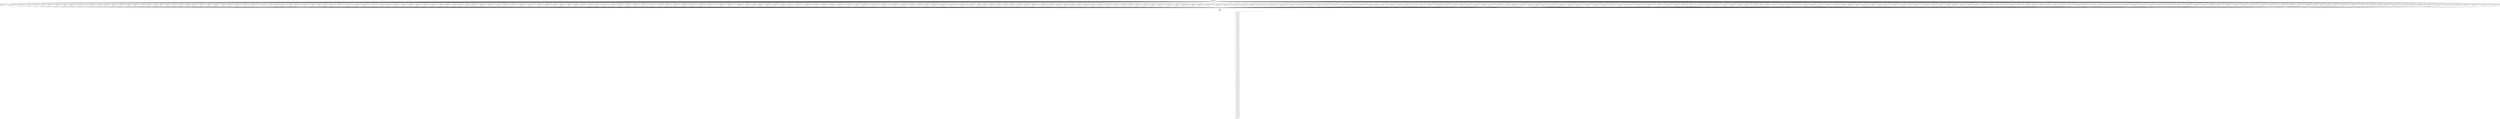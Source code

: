 digraph Mir_0_4777 {
    graph [fontname="Courier, monospace"];
    node [fontname="Courier, monospace"];
    edge [fontname="Courier, monospace"];
    label=<fn &lt;error::ErrorCode as Debug&gt;::fmt(_1: &amp;ReErased error::ErrorCode, _2: &amp;ReErased mut std::fmt::Formatter&lt;ReErased&gt;) -&gt; std::result::Result&lt;(), std::fmt::Error&gt;<br align="left"/>let mut _3: &amp;ReErased mut std::fmt::Formatter&lt;ReErased&gt;;<br align="left"/>let mut _4: &amp;ReErased str;<br align="left"/>let mut _5: u32;<br align="left"/>let _6: &amp;ReErased str;<br align="left"/>let _7: &amp;ReErased str;<br align="left"/>let _8: &amp;ReErased str;<br align="left"/>let _9: &amp;ReErased str;<br align="left"/>let _10: &amp;ReErased str;<br align="left"/>let _11: &amp;ReErased str;<br align="left"/>let _12: &amp;ReErased str;<br align="left"/>let _13: &amp;ReErased str;<br align="left"/>let _14: &amp;ReErased str;<br align="left"/>let _15: &amp;ReErased str;<br align="left"/>let _16: &amp;ReErased str;<br align="left"/>let _17: &amp;ReErased str;<br align="left"/>let _18: &amp;ReErased str;<br align="left"/>let _19: &amp;ReErased str;<br align="left"/>let _20: &amp;ReErased str;<br align="left"/>let _21: &amp;ReErased str;<br align="left"/>let _22: &amp;ReErased str;<br align="left"/>let _23: &amp;ReErased str;<br align="left"/>let _24: &amp;ReErased str;<br align="left"/>let _25: &amp;ReErased str;<br align="left"/>let _26: &amp;ReErased str;<br align="left"/>let _27: &amp;ReErased str;<br align="left"/>let _28: &amp;ReErased str;<br align="left"/>let _29: &amp;ReErased str;<br align="left"/>let _30: &amp;ReErased str;<br align="left"/>let _31: &amp;ReErased str;<br align="left"/>let _32: &amp;ReErased str;<br align="left"/>let _33: &amp;ReErased str;<br align="left"/>let _34: &amp;ReErased str;<br align="left"/>let _35: &amp;ReErased str;<br align="left"/>let _36: &amp;ReErased str;<br align="left"/>let _37: &amp;ReErased str;<br align="left"/>let _38: &amp;ReErased str;<br align="left"/>let _39: &amp;ReErased str;<br align="left"/>let _40: &amp;ReErased str;<br align="left"/>let _41: &amp;ReErased str;<br align="left"/>let _42: &amp;ReErased str;<br align="left"/>let _43: &amp;ReErased str;<br align="left"/>let _44: &amp;ReErased str;<br align="left"/>let _45: &amp;ReErased str;<br align="left"/>let _46: &amp;ReErased str;<br align="left"/>let _47: &amp;ReErased str;<br align="left"/>let _48: &amp;ReErased str;<br align="left"/>let _49: &amp;ReErased str;<br align="left"/>let _50: &amp;ReErased str;<br align="left"/>let _51: &amp;ReErased str;<br align="left"/>let _52: &amp;ReErased str;<br align="left"/>let _53: &amp;ReErased str;<br align="left"/>let _54: &amp;ReErased str;<br align="left"/>let _55: &amp;ReErased str;<br align="left"/>let _56: &amp;ReErased str;<br align="left"/>let _57: &amp;ReErased str;<br align="left"/>let _58: &amp;ReErased str;<br align="left"/>let _59: &amp;ReErased str;<br align="left"/>let _60: &amp;ReErased str;<br align="left"/>let _61: &amp;ReErased str;<br align="left"/>let _62: &amp;ReErased str;<br align="left"/>let _63: &amp;ReErased str;<br align="left"/>let _64: &amp;ReErased str;<br align="left"/>let _65: &amp;ReErased str;<br align="left"/>let _66: &amp;ReErased str;<br align="left"/>let _67: &amp;ReErased str;<br align="left"/>let _68: &amp;ReErased str;<br align="left"/>let _69: &amp;ReErased str;<br align="left"/>let _70: &amp;ReErased str;<br align="left"/>let _71: &amp;ReErased str;<br align="left"/>let _72: &amp;ReErased str;<br align="left"/>let _73: &amp;ReErased str;<br align="left"/>let _74: &amp;ReErased str;<br align="left"/>let _75: &amp;ReErased str;<br align="left"/>let _76: &amp;ReErased str;<br align="left"/>let _77: &amp;ReErased str;<br align="left"/>let _78: &amp;ReErased str;<br align="left"/>let _79: &amp;ReErased str;<br align="left"/>let _80: &amp;ReErased str;<br align="left"/>let _81: &amp;ReErased str;<br align="left"/>let _82: &amp;ReErased str;<br align="left"/>let _83: &amp;ReErased str;<br align="left"/>let _84: &amp;ReErased str;<br align="left"/>let _85: &amp;ReErased str;<br align="left"/>let _86: &amp;ReErased str;<br align="left"/>let _87: &amp;ReErased str;<br align="left"/>let _88: &amp;ReErased str;<br align="left"/>let _89: &amp;ReErased str;<br align="left"/>let _90: &amp;ReErased str;<br align="left"/>let _91: &amp;ReErased str;<br align="left"/>let _92: &amp;ReErased str;<br align="left"/>let _93: &amp;ReErased str;<br align="left"/>let _94: &amp;ReErased str;<br align="left"/>let _95: &amp;ReErased str;<br align="left"/>let _96: &amp;ReErased str;<br align="left"/>let _97: &amp;ReErased str;<br align="left"/>let _98: &amp;ReErased str;<br align="left"/>let _99: &amp;ReErased str;<br align="left"/>let _100: &amp;ReErased str;<br align="left"/>let _101: &amp;ReErased str;<br align="left"/>let _102: &amp;ReErased str;<br align="left"/>let _103: &amp;ReErased str;<br align="left"/>let _104: &amp;ReErased str;<br align="left"/>let _105: &amp;ReErased str;<br align="left"/>let _106: &amp;ReErased str;<br align="left"/>let _107: &amp;ReErased str;<br align="left"/>let _108: &amp;ReErased str;<br align="left"/>let _109: &amp;ReErased str;<br align="left"/>let _110: &amp;ReErased str;<br align="left"/>let _111: &amp;ReErased str;<br align="left"/>let _112: &amp;ReErased str;<br align="left"/>let _113: &amp;ReErased str;<br align="left"/>let _114: &amp;ReErased str;<br align="left"/>let _115: &amp;ReErased str;<br align="left"/>let _116: &amp;ReErased str;<br align="left"/>let _117: &amp;ReErased str;<br align="left"/>let _118: &amp;ReErased str;<br align="left"/>let _119: &amp;ReErased str;<br align="left"/>let _120: &amp;ReErased str;<br align="left"/>let _121: &amp;ReErased str;<br align="left"/>let _122: &amp;ReErased str;<br align="left"/>let _123: &amp;ReErased str;<br align="left"/>let _124: &amp;ReErased str;<br align="left"/>let _125: &amp;ReErased str;<br align="left"/>let _126: &amp;ReErased str;<br align="left"/>let _127: &amp;ReErased str;<br align="left"/>let _128: &amp;ReErased str;<br align="left"/>let _129: &amp;ReErased str;<br align="left"/>let _130: &amp;ReErased str;<br align="left"/>let _131: &amp;ReErased str;<br align="left"/>let _132: &amp;ReErased str;<br align="left"/>let _133: &amp;ReErased str;<br align="left"/>let _134: &amp;ReErased str;<br align="left"/>let _135: &amp;ReErased str;<br align="left"/>let _136: &amp;ReErased str;<br align="left"/>let _137: &amp;ReErased str;<br align="left"/>let _138: &amp;ReErased str;<br align="left"/>let _139: &amp;ReErased str;<br align="left"/>let _140: &amp;ReErased str;<br align="left"/>let _141: &amp;ReErased str;<br align="left"/>let _142: &amp;ReErased str;<br align="left"/>let _143: &amp;ReErased str;<br align="left"/>let _144: &amp;ReErased str;<br align="left"/>let _145: &amp;ReErased str;<br align="left"/>let _146: &amp;ReErased str;<br align="left"/>let _147: &amp;ReErased str;<br align="left"/>let _148: &amp;ReErased str;<br align="left"/>let _149: &amp;ReErased str;<br align="left"/>let _150: &amp;ReErased str;<br align="left"/>let _151: &amp;ReErased str;<br align="left"/>let _152: &amp;ReErased str;<br align="left"/>let _153: &amp;ReErased str;<br align="left"/>let _154: &amp;ReErased str;<br align="left"/>let _155: &amp;ReErased str;<br align="left"/>let _156: &amp;ReErased str;<br align="left"/>let _157: &amp;ReErased str;<br align="left"/>let _158: &amp;ReErased str;<br align="left"/>let _159: &amp;ReErased str;<br align="left"/>let _160: &amp;ReErased str;<br align="left"/>let _161: &amp;ReErased str;<br align="left"/>let _162: &amp;ReErased str;<br align="left"/>let _163: &amp;ReErased str;<br align="left"/>let _164: &amp;ReErased str;<br align="left"/>let _165: &amp;ReErased str;<br align="left"/>let _166: &amp;ReErased str;<br align="left"/>let _167: &amp;ReErased str;<br align="left"/>let _168: &amp;ReErased str;<br align="left"/>let _169: &amp;ReErased str;<br align="left"/>let _170: &amp;ReErased str;<br align="left"/>let _171: &amp;ReErased str;<br align="left"/>let _172: &amp;ReErased str;<br align="left"/>let _173: &amp;ReErased str;<br align="left"/>let _174: &amp;ReErased str;<br align="left"/>let _175: &amp;ReErased str;<br align="left"/>let _176: &amp;ReErased str;<br align="left"/>let _177: &amp;ReErased str;<br align="left"/>let _178: &amp;ReErased str;<br align="left"/>let _179: &amp;ReErased str;<br align="left"/>let _180: &amp;ReErased str;<br align="left"/>let _181: &amp;ReErased str;<br align="left"/>let _182: &amp;ReErased str;<br align="left"/>let _183: &amp;ReErased str;<br align="left"/>let _184: &amp;ReErased str;<br align="left"/>let _185: &amp;ReErased str;<br align="left"/>let _186: &amp;ReErased str;<br align="left"/>let _187: &amp;ReErased str;<br align="left"/>let _188: &amp;ReErased str;<br align="left"/>let _189: &amp;ReErased str;<br align="left"/>let _190: &amp;ReErased str;<br align="left"/>let _191: &amp;ReErased str;<br align="left"/>let _192: &amp;ReErased str;<br align="left"/>let _193: &amp;ReErased str;<br align="left"/>let _194: &amp;ReErased str;<br align="left"/>let _195: &amp;ReErased str;<br align="left"/>let _196: &amp;ReErased str;<br align="left"/>let _197: &amp;ReErased str;<br align="left"/>let _198: &amp;ReErased str;<br align="left"/>let _199: &amp;ReErased str;<br align="left"/>let _200: &amp;ReErased str;<br align="left"/>let _201: &amp;ReErased str;<br align="left"/>let _202: &amp;ReErased str;<br align="left"/>let _203: &amp;ReErased str;<br align="left"/>let _204: &amp;ReErased str;<br align="left"/>let _205: &amp;ReErased str;<br align="left"/>let _206: &amp;ReErased str;<br align="left"/>let _207: &amp;ReErased str;<br align="left"/>let _208: &amp;ReErased str;<br align="left"/>let _209: &amp;ReErased str;<br align="left"/>let _210: &amp;ReErased str;<br align="left"/>let _211: &amp;ReErased str;<br align="left"/>let _212: &amp;ReErased str;<br align="left"/>let _213: &amp;ReErased str;<br align="left"/>let _214: &amp;ReErased str;<br align="left"/>let _215: &amp;ReErased str;<br align="left"/>let _216: &amp;ReErased str;<br align="left"/>let _217: &amp;ReErased str;<br align="left"/>let _218: &amp;ReErased str;<br align="left"/>let _219: &amp;ReErased str;<br align="left"/>let _220: &amp;ReErased str;<br align="left"/>let _221: &amp;ReErased str;<br align="left"/>let _222: &amp;ReErased str;<br align="left"/>let _223: &amp;ReErased str;<br align="left"/>let _224: &amp;ReErased str;<br align="left"/>let _225: &amp;ReErased str;<br align="left"/>let _226: &amp;ReErased str;<br align="left"/>let _227: &amp;ReErased str;<br align="left"/>let _228: &amp;ReErased str;<br align="left"/>let _229: &amp;ReErased str;<br align="left"/>let _230: &amp;ReErased str;<br align="left"/>let _231: &amp;ReErased str;<br align="left"/>let _232: &amp;ReErased str;<br align="left"/>let _233: &amp;ReErased str;<br align="left"/>let _234: &amp;ReErased str;<br align="left"/>let _235: &amp;ReErased str;<br align="left"/>let _236: &amp;ReErased str;<br align="left"/>let _237: &amp;ReErased str;<br align="left"/>let _238: &amp;ReErased str;<br align="left"/>let _239: &amp;ReErased str;<br align="left"/>let _240: &amp;ReErased str;<br align="left"/>let _241: &amp;ReErased str;<br align="left"/>let _242: &amp;ReErased str;<br align="left"/>let _243: &amp;ReErased str;<br align="left"/>let _244: &amp;ReErased str;<br align="left"/>let _245: &amp;ReErased str;<br align="left"/>let _246: &amp;ReErased str;<br align="left"/>let _247: &amp;ReErased str;<br align="left"/>let _248: &amp;ReErased str;<br align="left"/>let _249: &amp;ReErased str;<br align="left"/>let _250: &amp;ReErased str;<br align="left"/>let _251: &amp;ReErased str;<br align="left"/>let _252: &amp;ReErased str;<br align="left"/>let _253: &amp;ReErased str;<br align="left"/>let _254: &amp;ReErased str;<br align="left"/>let _255: &amp;ReErased str;<br align="left"/>let _256: &amp;ReErased str;<br align="left"/>let _257: &amp;ReErased str;<br align="left"/>let _258: &amp;ReErased str;<br align="left"/>let _259: &amp;ReErased str;<br align="left"/>let _260: &amp;ReErased str;<br align="left"/>let _261: &amp;ReErased str;<br align="left"/>let _262: &amp;ReErased str;<br align="left"/>let _263: &amp;ReErased str;<br align="left"/>let _264: &amp;ReErased str;<br align="left"/>let _265: &amp;ReErased str;<br align="left"/>let _266: &amp;ReErased str;<br align="left"/>let _267: &amp;ReErased str;<br align="left"/>let _268: &amp;ReErased str;<br align="left"/>let _269: &amp;ReErased str;<br align="left"/>let _270: &amp;ReErased str;<br align="left"/>let _271: &amp;ReErased str;<br align="left"/>let _272: &amp;ReErased str;<br align="left"/>let _273: &amp;ReErased str;<br align="left"/>let _274: &amp;ReErased str;<br align="left"/>let _275: &amp;ReErased str;<br align="left"/>let _276: &amp;ReErased str;<br align="left"/>let _277: &amp;ReErased str;<br align="left"/>let _278: &amp;ReErased str;<br align="left"/>let _279: &amp;ReErased str;<br align="left"/>let _280: &amp;ReErased str;<br align="left"/>let _281: &amp;ReErased str;<br align="left"/>let _282: &amp;ReErased str;<br align="left"/>let _283: &amp;ReErased str;<br align="left"/>let _284: &amp;ReErased str;<br align="left"/>let _285: &amp;ReErased str;<br align="left"/>let _286: &amp;ReErased str;<br align="left"/>let _287: &amp;ReErased str;<br align="left"/>let _288: &amp;ReErased str;<br align="left"/>let _289: &amp;ReErased str;<br align="left"/>let _290: &amp;ReErased str;<br align="left"/>let _291: &amp;ReErased str;<br align="left"/>let _292: &amp;ReErased str;<br align="left"/>let _293: &amp;ReErased str;<br align="left"/>let _294: &amp;ReErased str;<br align="left"/>let _295: &amp;ReErased str;<br align="left"/>let _296: &amp;ReErased str;<br align="left"/>let _297: &amp;ReErased str;<br align="left"/>let _298: &amp;ReErased str;<br align="left"/>let _299: &amp;ReErased str;<br align="left"/>let _300: &amp;ReErased str;<br align="left"/>let _301: &amp;ReErased str;<br align="left"/>let _302: &amp;ReErased str;<br align="left"/>let _303: &amp;ReErased str;<br align="left"/>let _304: &amp;ReErased str;<br align="left"/>let _305: &amp;ReErased str;<br align="left"/>let _306: &amp;ReErased str;<br align="left"/>let _307: &amp;ReErased str;<br align="left"/>let _308: &amp;ReErased str;<br align="left"/>let _309: &amp;ReErased str;<br align="left"/>let _310: &amp;ReErased str;<br align="left"/>let _311: &amp;ReErased str;<br align="left"/>let _312: &amp;ReErased str;<br align="left"/>let _313: &amp;ReErased str;<br align="left"/>let _314: &amp;ReErased str;<br align="left"/>let _315: &amp;ReErased str;<br align="left"/>let _316: &amp;ReErased str;<br align="left"/>let _317: &amp;ReErased str;<br align="left"/>let _318: &amp;ReErased str;<br align="left"/>let _319: &amp;ReErased str;<br align="left"/>let _320: &amp;ReErased str;<br align="left"/>let _321: &amp;ReErased str;<br align="left"/>let _322: &amp;ReErased str;<br align="left"/>debug self =&gt; _1;<br align="left"/>debug f =&gt; _2;<br align="left"/>>;
    bb0__0_4777 [shape="none", label=<<table border="0" cellborder="1" cellspacing="0"><tr><td bgcolor="gray" align="center" colspan="1">0</td></tr><tr><td align="left" balign="left">StorageLive(_3)<br/>_3 = &amp;mut (*_2)<br/>StorageLive(_4)<br/>_5 = discriminant((*_1))<br/></td></tr><tr><td align="left">switchInt(move _5)</td></tr></table>>];
    bb1__0_4777 [shape="none", label=<<table border="0" cellborder="1" cellspacing="0"><tr><td bgcolor="gray" align="center" colspan="1">1</td></tr><tr><td align="left" balign="left">StorageLive(_322)<br/>_322 = const &quot;InvalidIfRebalanceSwap&quot;<br/>_4 = &amp;(*_322)<br/>StorageDead(_322)<br/></td></tr><tr><td align="left">goto</td></tr></table>>];
    bb2__0_4777 [shape="none", label=<<table border="0" cellborder="1" cellspacing="0"><tr><td bgcolor="gray" align="center" colspan="1">2</td></tr><tr><td align="left">unreachable</td></tr></table>>];
    bb3__0_4777 [shape="none", label=<<table border="0" cellborder="1" cellspacing="0"><tr><td bgcolor="gray" align="center" colspan="1">3</td></tr><tr><td align="left" balign="left">StorageLive(_6)<br/>_6 = const &quot;InvalidSpotMarketAuthority&quot;<br/>_4 = &amp;(*_6)<br/>StorageDead(_6)<br/></td></tr><tr><td align="left">goto</td></tr></table>>];
    bb4__0_4777 [shape="none", label=<<table border="0" cellborder="1" cellspacing="0"><tr><td bgcolor="gray" align="center" colspan="1">4</td></tr><tr><td align="left" balign="left">StorageLive(_7)<br/>_7 = const &quot;InvalidInsuranceFundAuthority&quot;<br/>_4 = &amp;(*_7)<br/>StorageDead(_7)<br/></td></tr><tr><td align="left">goto</td></tr></table>>];
    bb5__0_4777 [shape="none", label=<<table border="0" cellborder="1" cellspacing="0"><tr><td bgcolor="gray" align="center" colspan="1">5</td></tr><tr><td align="left" balign="left">StorageLive(_8)<br/>_8 = const &quot;InsufficientDeposit&quot;<br/>_4 = &amp;(*_8)<br/>StorageDead(_8)<br/></td></tr><tr><td align="left">goto</td></tr></table>>];
    bb6__0_4777 [shape="none", label=<<table border="0" cellborder="1" cellspacing="0"><tr><td bgcolor="gray" align="center" colspan="1">6</td></tr><tr><td align="left" balign="left">StorageLive(_9)<br/>_9 = const &quot;InsufficientCollateral&quot;<br/>_4 = &amp;(*_9)<br/>StorageDead(_9)<br/></td></tr><tr><td align="left">goto</td></tr></table>>];
    bb7__0_4777 [shape="none", label=<<table border="0" cellborder="1" cellspacing="0"><tr><td bgcolor="gray" align="center" colspan="1">7</td></tr><tr><td align="left" balign="left">StorageLive(_10)<br/>_10 = const &quot;SufficientCollateral&quot;<br/>_4 = &amp;(*_10)<br/>StorageDead(_10)<br/></td></tr><tr><td align="left">goto</td></tr></table>>];
    bb8__0_4777 [shape="none", label=<<table border="0" cellborder="1" cellspacing="0"><tr><td bgcolor="gray" align="center" colspan="1">8</td></tr><tr><td align="left" balign="left">StorageLive(_11)<br/>_11 = const &quot;MaxNumberOfPositions&quot;<br/>_4 = &amp;(*_11)<br/>StorageDead(_11)<br/></td></tr><tr><td align="left">goto</td></tr></table>>];
    bb9__0_4777 [shape="none", label=<<table border="0" cellborder="1" cellspacing="0"><tr><td bgcolor="gray" align="center" colspan="1">9</td></tr><tr><td align="left" balign="left">StorageLive(_12)<br/>_12 = const &quot;AdminControlsPricesDisabled&quot;<br/>_4 = &amp;(*_12)<br/>StorageDead(_12)<br/></td></tr><tr><td align="left">goto</td></tr></table>>];
    bb10__0_4777 [shape="none", label=<<table border="0" cellborder="1" cellspacing="0"><tr><td bgcolor="gray" align="center" colspan="1">10</td></tr><tr><td align="left" balign="left">StorageLive(_13)<br/>_13 = const &quot;MarketDelisted&quot;<br/>_4 = &amp;(*_13)<br/>StorageDead(_13)<br/></td></tr><tr><td align="left">goto</td></tr></table>>];
    bb11__0_4777 [shape="none", label=<<table border="0" cellborder="1" cellspacing="0"><tr><td bgcolor="gray" align="center" colspan="1">11</td></tr><tr><td align="left" balign="left">StorageLive(_14)<br/>_14 = const &quot;MarketIndexAlreadyInitialized&quot;<br/>_4 = &amp;(*_14)<br/>StorageDead(_14)<br/></td></tr><tr><td align="left">goto</td></tr></table>>];
    bb12__0_4777 [shape="none", label=<<table border="0" cellborder="1" cellspacing="0"><tr><td bgcolor="gray" align="center" colspan="1">12</td></tr><tr><td align="left" balign="left">StorageLive(_15)<br/>_15 = const &quot;UserAccountAndUserPositionsAccountMismatch&quot;<br/>_4 = &amp;(*_15)<br/>StorageDead(_15)<br/></td></tr><tr><td align="left">goto</td></tr></table>>];
    bb13__0_4777 [shape="none", label=<<table border="0" cellborder="1" cellspacing="0"><tr><td bgcolor="gray" align="center" colspan="1">13</td></tr><tr><td align="left" balign="left">StorageLive(_16)<br/>_16 = const &quot;UserHasNoPositionInMarket&quot;<br/>_4 = &amp;(*_16)<br/>StorageDead(_16)<br/></td></tr><tr><td align="left">goto</td></tr></table>>];
    bb14__0_4777 [shape="none", label=<<table border="0" cellborder="1" cellspacing="0"><tr><td bgcolor="gray" align="center" colspan="1">14</td></tr><tr><td align="left" balign="left">StorageLive(_17)<br/>_17 = const &quot;InvalidInitialPeg&quot;<br/>_4 = &amp;(*_17)<br/>StorageDead(_17)<br/></td></tr><tr><td align="left">goto</td></tr></table>>];
    bb15__0_4777 [shape="none", label=<<table border="0" cellborder="1" cellspacing="0"><tr><td bgcolor="gray" align="center" colspan="1">15</td></tr><tr><td align="left" balign="left">StorageLive(_18)<br/>_18 = const &quot;InvalidRepegRedundant&quot;<br/>_4 = &amp;(*_18)<br/>StorageDead(_18)<br/></td></tr><tr><td align="left">goto</td></tr></table>>];
    bb16__0_4777 [shape="none", label=<<table border="0" cellborder="1" cellspacing="0"><tr><td bgcolor="gray" align="center" colspan="1">16</td></tr><tr><td align="left" balign="left">StorageLive(_19)<br/>_19 = const &quot;InvalidRepegDirection&quot;<br/>_4 = &amp;(*_19)<br/>StorageDead(_19)<br/></td></tr><tr><td align="left">goto</td></tr></table>>];
    bb17__0_4777 [shape="none", label=<<table border="0" cellborder="1" cellspacing="0"><tr><td bgcolor="gray" align="center" colspan="1">17</td></tr><tr><td align="left" balign="left">StorageLive(_20)<br/>_20 = const &quot;InvalidRepegProfitability&quot;<br/>_4 = &amp;(*_20)<br/>StorageDead(_20)<br/></td></tr><tr><td align="left">goto</td></tr></table>>];
    bb18__0_4777 [shape="none", label=<<table border="0" cellborder="1" cellspacing="0"><tr><td bgcolor="gray" align="center" colspan="1">18</td></tr><tr><td align="left" balign="left">StorageLive(_21)<br/>_21 = const &quot;SlippageOutsideLimit&quot;<br/>_4 = &amp;(*_21)<br/>StorageDead(_21)<br/></td></tr><tr><td align="left">goto</td></tr></table>>];
    bb19__0_4777 [shape="none", label=<<table border="0" cellborder="1" cellspacing="0"><tr><td bgcolor="gray" align="center" colspan="1">19</td></tr><tr><td align="left" balign="left">StorageLive(_22)<br/>_22 = const &quot;OrderSizeTooSmall&quot;<br/>_4 = &amp;(*_22)<br/>StorageDead(_22)<br/></td></tr><tr><td align="left">goto</td></tr></table>>];
    bb20__0_4777 [shape="none", label=<<table border="0" cellborder="1" cellspacing="0"><tr><td bgcolor="gray" align="center" colspan="1">20</td></tr><tr><td align="left" balign="left">StorageLive(_23)<br/>_23 = const &quot;InvalidUpdateK&quot;<br/>_4 = &amp;(*_23)<br/>StorageDead(_23)<br/></td></tr><tr><td align="left">goto</td></tr></table>>];
    bb21__0_4777 [shape="none", label=<<table border="0" cellborder="1" cellspacing="0"><tr><td bgcolor="gray" align="center" colspan="1">21</td></tr><tr><td align="left" balign="left">StorageLive(_24)<br/>_24 = const &quot;AdminWithdrawTooLarge&quot;<br/>_4 = &amp;(*_24)<br/>StorageDead(_24)<br/></td></tr><tr><td align="left">goto</td></tr></table>>];
    bb22__0_4777 [shape="none", label=<<table border="0" cellborder="1" cellspacing="0"><tr><td bgcolor="gray" align="center" colspan="1">22</td></tr><tr><td align="left" balign="left">StorageLive(_25)<br/>_25 = const &quot;MathError&quot;<br/>_4 = &amp;(*_25)<br/>StorageDead(_25)<br/></td></tr><tr><td align="left">goto</td></tr></table>>];
    bb23__0_4777 [shape="none", label=<<table border="0" cellborder="1" cellspacing="0"><tr><td bgcolor="gray" align="center" colspan="1">23</td></tr><tr><td align="left" balign="left">StorageLive(_26)<br/>_26 = const &quot;BnConversionError&quot;<br/>_4 = &amp;(*_26)<br/>StorageDead(_26)<br/></td></tr><tr><td align="left">goto</td></tr></table>>];
    bb24__0_4777 [shape="none", label=<<table border="0" cellborder="1" cellspacing="0"><tr><td bgcolor="gray" align="center" colspan="1">24</td></tr><tr><td align="left" balign="left">StorageLive(_27)<br/>_27 = const &quot;ClockUnavailable&quot;<br/>_4 = &amp;(*_27)<br/>StorageDead(_27)<br/></td></tr><tr><td align="left">goto</td></tr></table>>];
    bb25__0_4777 [shape="none", label=<<table border="0" cellborder="1" cellspacing="0"><tr><td bgcolor="gray" align="center" colspan="1">25</td></tr><tr><td align="left" balign="left">StorageLive(_28)<br/>_28 = const &quot;UnableToLoadOracle&quot;<br/>_4 = &amp;(*_28)<br/>StorageDead(_28)<br/></td></tr><tr><td align="left">goto</td></tr></table>>];
    bb26__0_4777 [shape="none", label=<<table border="0" cellborder="1" cellspacing="0"><tr><td bgcolor="gray" align="center" colspan="1">26</td></tr><tr><td align="left" balign="left">StorageLive(_29)<br/>_29 = const &quot;PriceBandsBreached&quot;<br/>_4 = &amp;(*_29)<br/>StorageDead(_29)<br/></td></tr><tr><td align="left">goto</td></tr></table>>];
    bb27__0_4777 [shape="none", label=<<table border="0" cellborder="1" cellspacing="0"><tr><td bgcolor="gray" align="center" colspan="1">27</td></tr><tr><td align="left" balign="left">StorageLive(_30)<br/>_30 = const &quot;ExchangePaused&quot;<br/>_4 = &amp;(*_30)<br/>StorageDead(_30)<br/></td></tr><tr><td align="left">goto</td></tr></table>>];
    bb28__0_4777 [shape="none", label=<<table border="0" cellborder="1" cellspacing="0"><tr><td bgcolor="gray" align="center" colspan="1">28</td></tr><tr><td align="left" balign="left">StorageLive(_31)<br/>_31 = const &quot;InvalidWhitelistToken&quot;<br/>_4 = &amp;(*_31)<br/>StorageDead(_31)<br/></td></tr><tr><td align="left">goto</td></tr></table>>];
    bb29__0_4777 [shape="none", label=<<table border="0" cellborder="1" cellspacing="0"><tr><td bgcolor="gray" align="center" colspan="1">29</td></tr><tr><td align="left" balign="left">StorageLive(_32)<br/>_32 = const &quot;WhitelistTokenNotFound&quot;<br/>_4 = &amp;(*_32)<br/>StorageDead(_32)<br/></td></tr><tr><td align="left">goto</td></tr></table>>];
    bb30__0_4777 [shape="none", label=<<table border="0" cellborder="1" cellspacing="0"><tr><td bgcolor="gray" align="center" colspan="1">30</td></tr><tr><td align="left" balign="left">StorageLive(_33)<br/>_33 = const &quot;InvalidDiscountToken&quot;<br/>_4 = &amp;(*_33)<br/>StorageDead(_33)<br/></td></tr><tr><td align="left">goto</td></tr></table>>];
    bb31__0_4777 [shape="none", label=<<table border="0" cellborder="1" cellspacing="0"><tr><td bgcolor="gray" align="center" colspan="1">31</td></tr><tr><td align="left" balign="left">StorageLive(_34)<br/>_34 = const &quot;DiscountTokenNotFound&quot;<br/>_4 = &amp;(*_34)<br/>StorageDead(_34)<br/></td></tr><tr><td align="left">goto</td></tr></table>>];
    bb32__0_4777 [shape="none", label=<<table border="0" cellborder="1" cellspacing="0"><tr><td bgcolor="gray" align="center" colspan="1">32</td></tr><tr><td align="left" balign="left">StorageLive(_35)<br/>_35 = const &quot;ReferrerNotFound&quot;<br/>_4 = &amp;(*_35)<br/>StorageDead(_35)<br/></td></tr><tr><td align="left">goto</td></tr></table>>];
    bb33__0_4777 [shape="none", label=<<table border="0" cellborder="1" cellspacing="0"><tr><td bgcolor="gray" align="center" colspan="1">33</td></tr><tr><td align="left" balign="left">StorageLive(_36)<br/>_36 = const &quot;ReferrerStatsNotFound&quot;<br/>_4 = &amp;(*_36)<br/>StorageDead(_36)<br/></td></tr><tr><td align="left">goto</td></tr></table>>];
    bb34__0_4777 [shape="none", label=<<table border="0" cellborder="1" cellspacing="0"><tr><td bgcolor="gray" align="center" colspan="1">34</td></tr><tr><td align="left" balign="left">StorageLive(_37)<br/>_37 = const &quot;ReferrerMustBeWritable&quot;<br/>_4 = &amp;(*_37)<br/>StorageDead(_37)<br/></td></tr><tr><td align="left">goto</td></tr></table>>];
    bb35__0_4777 [shape="none", label=<<table border="0" cellborder="1" cellspacing="0"><tr><td bgcolor="gray" align="center" colspan="1">35</td></tr><tr><td align="left" balign="left">StorageLive(_38)<br/>_38 = const &quot;ReferrerStatsMustBeWritable&quot;<br/>_4 = &amp;(*_38)<br/>StorageDead(_38)<br/></td></tr><tr><td align="left">goto</td></tr></table>>];
    bb36__0_4777 [shape="none", label=<<table border="0" cellborder="1" cellspacing="0"><tr><td bgcolor="gray" align="center" colspan="1">36</td></tr><tr><td align="left" balign="left">StorageLive(_39)<br/>_39 = const &quot;ReferrerAndReferrerStatsAuthorityUnequal&quot;<br/>_4 = &amp;(*_39)<br/>StorageDead(_39)<br/></td></tr><tr><td align="left">goto</td></tr></table>>];
    bb37__0_4777 [shape="none", label=<<table border="0" cellborder="1" cellspacing="0"><tr><td bgcolor="gray" align="center" colspan="1">37</td></tr><tr><td align="left" balign="left">StorageLive(_40)<br/>_40 = const &quot;InvalidReferrer&quot;<br/>_4 = &amp;(*_40)<br/>StorageDead(_40)<br/></td></tr><tr><td align="left">goto</td></tr></table>>];
    bb38__0_4777 [shape="none", label=<<table border="0" cellborder="1" cellspacing="0"><tr><td bgcolor="gray" align="center" colspan="1">38</td></tr><tr><td align="left" balign="left">StorageLive(_41)<br/>_41 = const &quot;InvalidOracle&quot;<br/>_4 = &amp;(*_41)<br/>StorageDead(_41)<br/></td></tr><tr><td align="left">goto</td></tr></table>>];
    bb39__0_4777 [shape="none", label=<<table border="0" cellborder="1" cellspacing="0"><tr><td bgcolor="gray" align="center" colspan="1">39</td></tr><tr><td align="left" balign="left">StorageLive(_42)<br/>_42 = const &quot;OracleNotFound&quot;<br/>_4 = &amp;(*_42)<br/>StorageDead(_42)<br/></td></tr><tr><td align="left">goto</td></tr></table>>];
    bb40__0_4777 [shape="none", label=<<table border="0" cellborder="1" cellspacing="0"><tr><td bgcolor="gray" align="center" colspan="1">40</td></tr><tr><td align="left" balign="left">StorageLive(_43)<br/>_43 = const &quot;LiquidationsBlockedByOracle&quot;<br/>_4 = &amp;(*_43)<br/>StorageDead(_43)<br/></td></tr><tr><td align="left">goto</td></tr></table>>];
    bb41__0_4777 [shape="none", label=<<table border="0" cellborder="1" cellspacing="0"><tr><td bgcolor="gray" align="center" colspan="1">41</td></tr><tr><td align="left" balign="left">StorageLive(_44)<br/>_44 = const &quot;MaxDeposit&quot;<br/>_4 = &amp;(*_44)<br/>StorageDead(_44)<br/></td></tr><tr><td align="left">goto</td></tr></table>>];
    bb42__0_4777 [shape="none", label=<<table border="0" cellborder="1" cellspacing="0"><tr><td bgcolor="gray" align="center" colspan="1">42</td></tr><tr><td align="left" balign="left">StorageLive(_45)<br/>_45 = const &quot;CantDeleteUserWithCollateral&quot;<br/>_4 = &amp;(*_45)<br/>StorageDead(_45)<br/></td></tr><tr><td align="left">goto</td></tr></table>>];
    bb43__0_4777 [shape="none", label=<<table border="0" cellborder="1" cellspacing="0"><tr><td bgcolor="gray" align="center" colspan="1">43</td></tr><tr><td align="left" balign="left">StorageLive(_46)<br/>_46 = const &quot;InvalidFundingProfitability&quot;<br/>_4 = &amp;(*_46)<br/>StorageDead(_46)<br/></td></tr><tr><td align="left">goto</td></tr></table>>];
    bb44__0_4777 [shape="none", label=<<table border="0" cellborder="1" cellspacing="0"><tr><td bgcolor="gray" align="center" colspan="1">44</td></tr><tr><td align="left" balign="left">StorageLive(_47)<br/>_47 = const &quot;CastingFailure&quot;<br/>_4 = &amp;(*_47)<br/>StorageDead(_47)<br/></td></tr><tr><td align="left">goto</td></tr></table>>];
    bb45__0_4777 [shape="none", label=<<table border="0" cellborder="1" cellspacing="0"><tr><td bgcolor="gray" align="center" colspan="1">45</td></tr><tr><td align="left" balign="left">StorageLive(_48)<br/>_48 = const &quot;InvalidOrder&quot;<br/>_4 = &amp;(*_48)<br/>StorageDead(_48)<br/></td></tr><tr><td align="left">goto</td></tr></table>>];
    bb46__0_4777 [shape="none", label=<<table border="0" cellborder="1" cellspacing="0"><tr><td bgcolor="gray" align="center" colspan="1">46</td></tr><tr><td align="left" balign="left">StorageLive(_49)<br/>_49 = const &quot;InvalidOrderMaxTs&quot;<br/>_4 = &amp;(*_49)<br/>StorageDead(_49)<br/></td></tr><tr><td align="left">goto</td></tr></table>>];
    bb47__0_4777 [shape="none", label=<<table border="0" cellborder="1" cellspacing="0"><tr><td bgcolor="gray" align="center" colspan="1">47</td></tr><tr><td align="left" balign="left">StorageLive(_50)<br/>_50 = const &quot;InvalidOrderMarketType&quot;<br/>_4 = &amp;(*_50)<br/>StorageDead(_50)<br/></td></tr><tr><td align="left">goto</td></tr></table>>];
    bb48__0_4777 [shape="none", label=<<table border="0" cellborder="1" cellspacing="0"><tr><td bgcolor="gray" align="center" colspan="1">48</td></tr><tr><td align="left" balign="left">StorageLive(_51)<br/>_51 = const &quot;InvalidOrderForInitialMarginReq&quot;<br/>_4 = &amp;(*_51)<br/>StorageDead(_51)<br/></td></tr><tr><td align="left">goto</td></tr></table>>];
    bb49__0_4777 [shape="none", label=<<table border="0" cellborder="1" cellspacing="0"><tr><td bgcolor="gray" align="center" colspan="1">49</td></tr><tr><td align="left" balign="left">StorageLive(_52)<br/>_52 = const &quot;InvalidOrderNotRiskReducing&quot;<br/>_4 = &amp;(*_52)<br/>StorageDead(_52)<br/></td></tr><tr><td align="left">goto</td></tr></table>>];
    bb50__0_4777 [shape="none", label=<<table border="0" cellborder="1" cellspacing="0"><tr><td bgcolor="gray" align="center" colspan="1">50</td></tr><tr><td align="left" balign="left">StorageLive(_53)<br/>_53 = const &quot;InvalidOrderSizeTooSmall&quot;<br/>_4 = &amp;(*_53)<br/>StorageDead(_53)<br/></td></tr><tr><td align="left">goto</td></tr></table>>];
    bb51__0_4777 [shape="none", label=<<table border="0" cellborder="1" cellspacing="0"><tr><td bgcolor="gray" align="center" colspan="1">51</td></tr><tr><td align="left" balign="left">StorageLive(_54)<br/>_54 = const &quot;InvalidOrderNotStepSizeMultiple&quot;<br/>_4 = &amp;(*_54)<br/>StorageDead(_54)<br/></td></tr><tr><td align="left">goto</td></tr></table>>];
    bb52__0_4777 [shape="none", label=<<table border="0" cellborder="1" cellspacing="0"><tr><td bgcolor="gray" align="center" colspan="1">52</td></tr><tr><td align="left" balign="left">StorageLive(_55)<br/>_55 = const &quot;InvalidOrderBaseQuoteAsset&quot;<br/>_4 = &amp;(*_55)<br/>StorageDead(_55)<br/></td></tr><tr><td align="left">goto</td></tr></table>>];
    bb53__0_4777 [shape="none", label=<<table border="0" cellborder="1" cellspacing="0"><tr><td bgcolor="gray" align="center" colspan="1">53</td></tr><tr><td align="left" balign="left">StorageLive(_56)<br/>_56 = const &quot;InvalidOrderIOC&quot;<br/>_4 = &amp;(*_56)<br/>StorageDead(_56)<br/></td></tr><tr><td align="left">goto</td></tr></table>>];
    bb54__0_4777 [shape="none", label=<<table border="0" cellborder="1" cellspacing="0"><tr><td bgcolor="gray" align="center" colspan="1">54</td></tr><tr><td align="left" balign="left">StorageLive(_57)<br/>_57 = const &quot;InvalidOrderPostOnly&quot;<br/>_4 = &amp;(*_57)<br/>StorageDead(_57)<br/></td></tr><tr><td align="left">goto</td></tr></table>>];
    bb55__0_4777 [shape="none", label=<<table border="0" cellborder="1" cellspacing="0"><tr><td bgcolor="gray" align="center" colspan="1">55</td></tr><tr><td align="left" balign="left">StorageLive(_58)<br/>_58 = const &quot;InvalidOrderIOCPostOnly&quot;<br/>_4 = &amp;(*_58)<br/>StorageDead(_58)<br/></td></tr><tr><td align="left">goto</td></tr></table>>];
    bb56__0_4777 [shape="none", label=<<table border="0" cellborder="1" cellspacing="0"><tr><td bgcolor="gray" align="center" colspan="1">56</td></tr><tr><td align="left" balign="left">StorageLive(_59)<br/>_59 = const &quot;InvalidOrderTrigger&quot;<br/>_4 = &amp;(*_59)<br/>StorageDead(_59)<br/></td></tr><tr><td align="left">goto</td></tr></table>>];
    bb57__0_4777 [shape="none", label=<<table border="0" cellborder="1" cellspacing="0"><tr><td bgcolor="gray" align="center" colspan="1">57</td></tr><tr><td align="left" balign="left">StorageLive(_60)<br/>_60 = const &quot;InvalidOrderAuction&quot;<br/>_4 = &amp;(*_60)<br/>StorageDead(_60)<br/></td></tr><tr><td align="left">goto</td></tr></table>>];
    bb58__0_4777 [shape="none", label=<<table border="0" cellborder="1" cellspacing="0"><tr><td bgcolor="gray" align="center" colspan="1">58</td></tr><tr><td align="left" balign="left">StorageLive(_61)<br/>_61 = const &quot;InvalidOrderOracleOffset&quot;<br/>_4 = &amp;(*_61)<br/>StorageDead(_61)<br/></td></tr><tr><td align="left">goto</td></tr></table>>];
    bb59__0_4777 [shape="none", label=<<table border="0" cellborder="1" cellspacing="0"><tr><td bgcolor="gray" align="center" colspan="1">59</td></tr><tr><td align="left" balign="left">StorageLive(_62)<br/>_62 = const &quot;InvalidOrderMinOrderSize&quot;<br/>_4 = &amp;(*_62)<br/>StorageDead(_62)<br/></td></tr><tr><td align="left">goto</td></tr></table>>];
    bb60__0_4777 [shape="none", label=<<table border="0" cellborder="1" cellspacing="0"><tr><td bgcolor="gray" align="center" colspan="1">60</td></tr><tr><td align="left" balign="left">StorageLive(_63)<br/>_63 = const &quot;PlacePostOnlyLimitFailure&quot;<br/>_4 = &amp;(*_63)<br/>StorageDead(_63)<br/></td></tr><tr><td align="left">goto</td></tr></table>>];
    bb61__0_4777 [shape="none", label=<<table border="0" cellborder="1" cellspacing="0"><tr><td bgcolor="gray" align="center" colspan="1">61</td></tr><tr><td align="left" balign="left">StorageLive(_64)<br/>_64 = const &quot;UserHasNoOrder&quot;<br/>_4 = &amp;(*_64)<br/>StorageDead(_64)<br/></td></tr><tr><td align="left">goto</td></tr></table>>];
    bb62__0_4777 [shape="none", label=<<table border="0" cellborder="1" cellspacing="0"><tr><td bgcolor="gray" align="center" colspan="1">62</td></tr><tr><td align="left" balign="left">StorageLive(_65)<br/>_65 = const &quot;OrderAmountTooSmall&quot;<br/>_4 = &amp;(*_65)<br/>StorageDead(_65)<br/></td></tr><tr><td align="left">goto</td></tr></table>>];
    bb63__0_4777 [shape="none", label=<<table border="0" cellborder="1" cellspacing="0"><tr><td bgcolor="gray" align="center" colspan="1">63</td></tr><tr><td align="left" balign="left">StorageLive(_66)<br/>_66 = const &quot;MaxNumberOfOrders&quot;<br/>_4 = &amp;(*_66)<br/>StorageDead(_66)<br/></td></tr><tr><td align="left">goto</td></tr></table>>];
    bb64__0_4777 [shape="none", label=<<table border="0" cellborder="1" cellspacing="0"><tr><td bgcolor="gray" align="center" colspan="1">64</td></tr><tr><td align="left" balign="left">StorageLive(_67)<br/>_67 = const &quot;OrderDoesNotExist&quot;<br/>_4 = &amp;(*_67)<br/>StorageDead(_67)<br/></td></tr><tr><td align="left">goto</td></tr></table>>];
    bb65__0_4777 [shape="none", label=<<table border="0" cellborder="1" cellspacing="0"><tr><td bgcolor="gray" align="center" colspan="1">65</td></tr><tr><td align="left" balign="left">StorageLive(_68)<br/>_68 = const &quot;OrderNotOpen&quot;<br/>_4 = &amp;(*_68)<br/>StorageDead(_68)<br/></td></tr><tr><td align="left">goto</td></tr></table>>];
    bb66__0_4777 [shape="none", label=<<table border="0" cellborder="1" cellspacing="0"><tr><td bgcolor="gray" align="center" colspan="1">66</td></tr><tr><td align="left" balign="left">StorageLive(_69)<br/>_69 = const &quot;FillOrderDidNotUpdateState&quot;<br/>_4 = &amp;(*_69)<br/>StorageDead(_69)<br/></td></tr><tr><td align="left">goto</td></tr></table>>];
    bb67__0_4777 [shape="none", label=<<table border="0" cellborder="1" cellspacing="0"><tr><td bgcolor="gray" align="center" colspan="1">67</td></tr><tr><td align="left" balign="left">StorageLive(_70)<br/>_70 = const &quot;ReduceOnlyOrderIncreasedRisk&quot;<br/>_4 = &amp;(*_70)<br/>StorageDead(_70)<br/></td></tr><tr><td align="left">goto</td></tr></table>>];
    bb68__0_4777 [shape="none", label=<<table border="0" cellborder="1" cellspacing="0"><tr><td bgcolor="gray" align="center" colspan="1">68</td></tr><tr><td align="left" balign="left">StorageLive(_71)<br/>_71 = const &quot;UnableToLoadAccountLoader&quot;<br/>_4 = &amp;(*_71)<br/>StorageDead(_71)<br/></td></tr><tr><td align="left">goto</td></tr></table>>];
    bb69__0_4777 [shape="none", label=<<table border="0" cellborder="1" cellspacing="0"><tr><td bgcolor="gray" align="center" colspan="1">69</td></tr><tr><td align="left" balign="left">StorageLive(_72)<br/>_72 = const &quot;TradeSizeTooLarge&quot;<br/>_4 = &amp;(*_72)<br/>StorageDead(_72)<br/></td></tr><tr><td align="left">goto</td></tr></table>>];
    bb70__0_4777 [shape="none", label=<<table border="0" cellborder="1" cellspacing="0"><tr><td bgcolor="gray" align="center" colspan="1">70</td></tr><tr><td align="left" balign="left">StorageLive(_73)<br/>_73 = const &quot;UserCantReferThemselves&quot;<br/>_4 = &amp;(*_73)<br/>StorageDead(_73)<br/></td></tr><tr><td align="left">goto</td></tr></table>>];
    bb71__0_4777 [shape="none", label=<<table border="0" cellborder="1" cellspacing="0"><tr><td bgcolor="gray" align="center" colspan="1">71</td></tr><tr><td align="left" balign="left">StorageLive(_74)<br/>_74 = const &quot;DidNotReceiveExpectedReferrer&quot;<br/>_4 = &amp;(*_74)<br/>StorageDead(_74)<br/></td></tr><tr><td align="left">goto</td></tr></table>>];
    bb72__0_4777 [shape="none", label=<<table border="0" cellborder="1" cellspacing="0"><tr><td bgcolor="gray" align="center" colspan="1">72</td></tr><tr><td align="left" balign="left">StorageLive(_75)<br/>_75 = const &quot;CouldNotDeserializeReferrer&quot;<br/>_4 = &amp;(*_75)<br/>StorageDead(_75)<br/></td></tr><tr><td align="left">goto</td></tr></table>>];
    bb73__0_4777 [shape="none", label=<<table border="0" cellborder="1" cellspacing="0"><tr><td bgcolor="gray" align="center" colspan="1">73</td></tr><tr><td align="left" balign="left">StorageLive(_76)<br/>_76 = const &quot;CouldNotDeserializeReferrerStats&quot;<br/>_4 = &amp;(*_76)<br/>StorageDead(_76)<br/></td></tr><tr><td align="left">goto</td></tr></table>>];
    bb74__0_4777 [shape="none", label=<<table border="0" cellborder="1" cellspacing="0"><tr><td bgcolor="gray" align="center" colspan="1">74</td></tr><tr><td align="left" balign="left">StorageLive(_77)<br/>_77 = const &quot;UserOrderIdAlreadyInUse&quot;<br/>_4 = &amp;(*_77)<br/>StorageDead(_77)<br/></td></tr><tr><td align="left">goto</td></tr></table>>];
    bb75__0_4777 [shape="none", label=<<table border="0" cellborder="1" cellspacing="0"><tr><td bgcolor="gray" align="center" colspan="1">75</td></tr><tr><td align="left" balign="left">StorageLive(_78)<br/>_78 = const &quot;NoPositionsLiquidatable&quot;<br/>_4 = &amp;(*_78)<br/>StorageDead(_78)<br/></td></tr><tr><td align="left">goto</td></tr></table>>];
    bb76__0_4777 [shape="none", label=<<table border="0" cellborder="1" cellspacing="0"><tr><td bgcolor="gray" align="center" colspan="1">76</td></tr><tr><td align="left" balign="left">StorageLive(_79)<br/>_79 = const &quot;InvalidMarginRatio&quot;<br/>_4 = &amp;(*_79)<br/>StorageDead(_79)<br/></td></tr><tr><td align="left">goto</td></tr></table>>];
    bb77__0_4777 [shape="none", label=<<table border="0" cellborder="1" cellspacing="0"><tr><td bgcolor="gray" align="center" colspan="1">77</td></tr><tr><td align="left" balign="left">StorageLive(_80)<br/>_80 = const &quot;CantCancelPostOnlyOrder&quot;<br/>_4 = &amp;(*_80)<br/>StorageDead(_80)<br/></td></tr><tr><td align="left">goto</td></tr></table>>];
    bb78__0_4777 [shape="none", label=<<table border="0" cellborder="1" cellspacing="0"><tr><td bgcolor="gray" align="center" colspan="1">78</td></tr><tr><td align="left" balign="left">StorageLive(_81)<br/>_81 = const &quot;InvalidOracleOffset&quot;<br/>_4 = &amp;(*_81)<br/>StorageDead(_81)<br/></td></tr><tr><td align="left">goto</td></tr></table>>];
    bb79__0_4777 [shape="none", label=<<table border="0" cellborder="1" cellspacing="0"><tr><td bgcolor="gray" align="center" colspan="1">79</td></tr><tr><td align="left" balign="left">StorageLive(_82)<br/>_82 = const &quot;CantExpireOrders&quot;<br/>_4 = &amp;(*_82)<br/>StorageDead(_82)<br/></td></tr><tr><td align="left">goto</td></tr></table>>];
    bb80__0_4777 [shape="none", label=<<table border="0" cellborder="1" cellspacing="0"><tr><td bgcolor="gray" align="center" colspan="1">80</td></tr><tr><td align="left" balign="left">StorageLive(_83)<br/>_83 = const &quot;CouldNotLoadMarketData&quot;<br/>_4 = &amp;(*_83)<br/>StorageDead(_83)<br/></td></tr><tr><td align="left">goto</td></tr></table>>];
    bb81__0_4777 [shape="none", label=<<table border="0" cellborder="1" cellspacing="0"><tr><td bgcolor="gray" align="center" colspan="1">81</td></tr><tr><td align="left" balign="left">StorageLive(_84)<br/>_84 = const &quot;PerpMarketNotFound&quot;<br/>_4 = &amp;(*_84)<br/>StorageDead(_84)<br/></td></tr><tr><td align="left">goto</td></tr></table>>];
    bb82__0_4777 [shape="none", label=<<table border="0" cellborder="1" cellspacing="0"><tr><td bgcolor="gray" align="center" colspan="1">82</td></tr><tr><td align="left" balign="left">StorageLive(_85)<br/>_85 = const &quot;InvalidMarketAccount&quot;<br/>_4 = &amp;(*_85)<br/>StorageDead(_85)<br/></td></tr><tr><td align="left">goto</td></tr></table>>];
    bb83__0_4777 [shape="none", label=<<table border="0" cellborder="1" cellspacing="0"><tr><td bgcolor="gray" align="center" colspan="1">83</td></tr><tr><td align="left" balign="left">StorageLive(_86)<br/>_86 = const &quot;UnableToLoadPerpMarketAccount&quot;<br/>_4 = &amp;(*_86)<br/>StorageDead(_86)<br/></td></tr><tr><td align="left">goto</td></tr></table>>];
    bb84__0_4777 [shape="none", label=<<table border="0" cellborder="1" cellspacing="0"><tr><td bgcolor="gray" align="center" colspan="1">84</td></tr><tr><td align="left" balign="left">StorageLive(_87)<br/>_87 = const &quot;MarketWrongMutability&quot;<br/>_4 = &amp;(*_87)<br/>StorageDead(_87)<br/></td></tr><tr><td align="left">goto</td></tr></table>>];
    bb85__0_4777 [shape="none", label=<<table border="0" cellborder="1" cellspacing="0"><tr><td bgcolor="gray" align="center" colspan="1">85</td></tr><tr><td align="left" balign="left">StorageLive(_88)<br/>_88 = const &quot;UnableToCastUnixTime&quot;<br/>_4 = &amp;(*_88)<br/>StorageDead(_88)<br/></td></tr><tr><td align="left">goto</td></tr></table>>];
    bb86__0_4777 [shape="none", label=<<table border="0" cellborder="1" cellspacing="0"><tr><td bgcolor="gray" align="center" colspan="1">86</td></tr><tr><td align="left" balign="left">StorageLive(_89)<br/>_89 = const &quot;CouldNotFindSpotPosition&quot;<br/>_4 = &amp;(*_89)<br/>StorageDead(_89)<br/></td></tr><tr><td align="left">goto</td></tr></table>>];
    bb87__0_4777 [shape="none", label=<<table border="0" cellborder="1" cellspacing="0"><tr><td bgcolor="gray" align="center" colspan="1">87</td></tr><tr><td align="left" balign="left">StorageLive(_90)<br/>_90 = const &quot;NoSpotPositionAvailable&quot;<br/>_4 = &amp;(*_90)<br/>StorageDead(_90)<br/></td></tr><tr><td align="left">goto</td></tr></table>>];
    bb88__0_4777 [shape="none", label=<<table border="0" cellborder="1" cellspacing="0"><tr><td bgcolor="gray" align="center" colspan="1">88</td></tr><tr><td align="left" balign="left">StorageLive(_91)<br/>_91 = const &quot;InvalidSpotMarketInitialization&quot;<br/>_4 = &amp;(*_91)<br/>StorageDead(_91)<br/></td></tr><tr><td align="left">goto</td></tr></table>>];
    bb89__0_4777 [shape="none", label=<<table border="0" cellborder="1" cellspacing="0"><tr><td bgcolor="gray" align="center" colspan="1">89</td></tr><tr><td align="left" balign="left">StorageLive(_92)<br/>_92 = const &quot;CouldNotLoadSpotMarketData&quot;<br/>_4 = &amp;(*_92)<br/>StorageDead(_92)<br/></td></tr><tr><td align="left">goto</td></tr></table>>];
    bb90__0_4777 [shape="none", label=<<table border="0" cellborder="1" cellspacing="0"><tr><td bgcolor="gray" align="center" colspan="1">90</td></tr><tr><td align="left" balign="left">StorageLive(_93)<br/>_93 = const &quot;SpotMarketNotFound&quot;<br/>_4 = &amp;(*_93)<br/>StorageDead(_93)<br/></td></tr><tr><td align="left">goto</td></tr></table>>];
    bb91__0_4777 [shape="none", label=<<table border="0" cellborder="1" cellspacing="0"><tr><td bgcolor="gray" align="center" colspan="1">91</td></tr><tr><td align="left" balign="left">StorageLive(_94)<br/>_94 = const &quot;InvalidSpotMarketAccount&quot;<br/>_4 = &amp;(*_94)<br/>StorageDead(_94)<br/></td></tr><tr><td align="left">goto</td></tr></table>>];
    bb92__0_4777 [shape="none", label=<<table border="0" cellborder="1" cellspacing="0"><tr><td bgcolor="gray" align="center" colspan="1">92</td></tr><tr><td align="left" balign="left">StorageLive(_95)<br/>_95 = const &quot;UnableToLoadSpotMarketAccount&quot;<br/>_4 = &amp;(*_95)<br/>StorageDead(_95)<br/></td></tr><tr><td align="left">goto</td></tr></table>>];
    bb93__0_4777 [shape="none", label=<<table border="0" cellborder="1" cellspacing="0"><tr><td bgcolor="gray" align="center" colspan="1">93</td></tr><tr><td align="left" balign="left">StorageLive(_96)<br/>_96 = const &quot;SpotMarketWrongMutability&quot;<br/>_4 = &amp;(*_96)<br/>StorageDead(_96)<br/></td></tr><tr><td align="left">goto</td></tr></table>>];
    bb94__0_4777 [shape="none", label=<<table border="0" cellborder="1" cellspacing="0"><tr><td bgcolor="gray" align="center" colspan="1">94</td></tr><tr><td align="left" balign="left">StorageLive(_97)<br/>_97 = const &quot;SpotMarketInterestNotUpToDate&quot;<br/>_4 = &amp;(*_97)<br/>StorageDead(_97)<br/></td></tr><tr><td align="left">goto</td></tr></table>>];
    bb95__0_4777 [shape="none", label=<<table border="0" cellborder="1" cellspacing="0"><tr><td bgcolor="gray" align="center" colspan="1">95</td></tr><tr><td align="left" balign="left">StorageLive(_98)<br/>_98 = const &quot;SpotMarketInsufficientDeposits&quot;<br/>_4 = &amp;(*_98)<br/>StorageDead(_98)<br/></td></tr><tr><td align="left">goto</td></tr></table>>];
    bb96__0_4777 [shape="none", label=<<table border="0" cellborder="1" cellspacing="0"><tr><td bgcolor="gray" align="center" colspan="1">96</td></tr><tr><td align="left" balign="left">StorageLive(_99)<br/>_99 = const &quot;UserMustSettleTheirOwnPositiveUnsettledPNL&quot;<br/>_4 = &amp;(*_99)<br/>StorageDead(_99)<br/></td></tr><tr><td align="left">goto</td></tr></table>>];
    bb97__0_4777 [shape="none", label=<<table border="0" cellborder="1" cellspacing="0"><tr><td bgcolor="gray" align="center" colspan="1">97</td></tr><tr><td align="left" balign="left">StorageLive(_100)<br/>_100 = const &quot;CantUpdatePoolBalanceType&quot;<br/>_4 = &amp;(*_100)<br/>StorageDead(_100)<br/></td></tr><tr><td align="left">goto</td></tr></table>>];
    bb98__0_4777 [shape="none", label=<<table border="0" cellborder="1" cellspacing="0"><tr><td bgcolor="gray" align="center" colspan="1">98</td></tr><tr><td align="left" balign="left">StorageLive(_101)<br/>_101 = const &quot;InsufficientCollateralForSettlingPNL&quot;<br/>_4 = &amp;(*_101)<br/>StorageDead(_101)<br/></td></tr><tr><td align="left">goto</td></tr></table>>];
    bb99__0_4777 [shape="none", label=<<table border="0" cellborder="1" cellspacing="0"><tr><td bgcolor="gray" align="center" colspan="1">99</td></tr><tr><td align="left" balign="left">StorageLive(_102)<br/>_102 = const &quot;AMMNotUpdatedInSameSlot&quot;<br/>_4 = &amp;(*_102)<br/>StorageDead(_102)<br/></td></tr><tr><td align="left">goto</td></tr></table>>];
    bb100__0_4777 [shape="none", label=<<table border="0" cellborder="1" cellspacing="0"><tr><td bgcolor="gray" align="center" colspan="1">100</td></tr><tr><td align="left" balign="left">StorageLive(_103)<br/>_103 = const &quot;AuctionNotComplete&quot;<br/>_4 = &amp;(*_103)<br/>StorageDead(_103)<br/></td></tr><tr><td align="left">goto</td></tr></table>>];
    bb101__0_4777 [shape="none", label=<<table border="0" cellborder="1" cellspacing="0"><tr><td bgcolor="gray" align="center" colspan="1">101</td></tr><tr><td align="left" balign="left">StorageLive(_104)<br/>_104 = const &quot;MakerNotFound&quot;<br/>_4 = &amp;(*_104)<br/>StorageDead(_104)<br/></td></tr><tr><td align="left">goto</td></tr></table>>];
    bb102__0_4777 [shape="none", label=<<table border="0" cellborder="1" cellspacing="0"><tr><td bgcolor="gray" align="center" colspan="1">102</td></tr><tr><td align="left" balign="left">StorageLive(_105)<br/>_105 = const &quot;MakerStatsNotFound&quot;<br/>_4 = &amp;(*_105)<br/>StorageDead(_105)<br/></td></tr><tr><td align="left">goto</td></tr></table>>];
    bb103__0_4777 [shape="none", label=<<table border="0" cellborder="1" cellspacing="0"><tr><td bgcolor="gray" align="center" colspan="1">103</td></tr><tr><td align="left" balign="left">StorageLive(_106)<br/>_106 = const &quot;MakerMustBeWritable&quot;<br/>_4 = &amp;(*_106)<br/>StorageDead(_106)<br/></td></tr><tr><td align="left">goto</td></tr></table>>];
    bb104__0_4777 [shape="none", label=<<table border="0" cellborder="1" cellspacing="0"><tr><td bgcolor="gray" align="center" colspan="1">104</td></tr><tr><td align="left" balign="left">StorageLive(_107)<br/>_107 = const &quot;MakerStatsMustBeWritable&quot;<br/>_4 = &amp;(*_107)<br/>StorageDead(_107)<br/></td></tr><tr><td align="left">goto</td></tr></table>>];
    bb105__0_4777 [shape="none", label=<<table border="0" cellborder="1" cellspacing="0"><tr><td bgcolor="gray" align="center" colspan="1">105</td></tr><tr><td align="left" balign="left">StorageLive(_108)<br/>_108 = const &quot;MakerOrderNotFound&quot;<br/>_4 = &amp;(*_108)<br/>StorageDead(_108)<br/></td></tr><tr><td align="left">goto</td></tr></table>>];
    bb106__0_4777 [shape="none", label=<<table border="0" cellborder="1" cellspacing="0"><tr><td bgcolor="gray" align="center" colspan="1">106</td></tr><tr><td align="left" balign="left">StorageLive(_109)<br/>_109 = const &quot;CouldNotDeserializeMaker&quot;<br/>_4 = &amp;(*_109)<br/>StorageDead(_109)<br/></td></tr><tr><td align="left">goto</td></tr></table>>];
    bb107__0_4777 [shape="none", label=<<table border="0" cellborder="1" cellspacing="0"><tr><td bgcolor="gray" align="center" colspan="1">107</td></tr><tr><td align="left" balign="left">StorageLive(_110)<br/>_110 = const &quot;CouldNotDeserializeMakerStats&quot;<br/>_4 = &amp;(*_110)<br/>StorageDead(_110)<br/></td></tr><tr><td align="left">goto</td></tr></table>>];
    bb108__0_4777 [shape="none", label=<<table border="0" cellborder="1" cellspacing="0"><tr><td bgcolor="gray" align="center" colspan="1">108</td></tr><tr><td align="left" balign="left">StorageLive(_111)<br/>_111 = const &quot;AuctionPriceDoesNotSatisfyMaker&quot;<br/>_4 = &amp;(*_111)<br/>StorageDead(_111)<br/></td></tr><tr><td align="left">goto</td></tr></table>>];
    bb109__0_4777 [shape="none", label=<<table border="0" cellborder="1" cellspacing="0"><tr><td bgcolor="gray" align="center" colspan="1">109</td></tr><tr><td align="left" balign="left">StorageLive(_112)<br/>_112 = const &quot;MakerCantFulfillOwnOrder&quot;<br/>_4 = &amp;(*_112)<br/>StorageDead(_112)<br/></td></tr><tr><td align="left">goto</td></tr></table>>];
    bb110__0_4777 [shape="none", label=<<table border="0" cellborder="1" cellspacing="0"><tr><td bgcolor="gray" align="center" colspan="1">110</td></tr><tr><td align="left" balign="left">StorageLive(_113)<br/>_113 = const &quot;MakerOrderMustBePostOnly&quot;<br/>_4 = &amp;(*_113)<br/>StorageDead(_113)<br/></td></tr><tr><td align="left">goto</td></tr></table>>];
    bb111__0_4777 [shape="none", label=<<table border="0" cellborder="1" cellspacing="0"><tr><td bgcolor="gray" align="center" colspan="1">111</td></tr><tr><td align="left" balign="left">StorageLive(_114)<br/>_114 = const &quot;CantMatchTwoPostOnlys&quot;<br/>_4 = &amp;(*_114)<br/>StorageDead(_114)<br/></td></tr><tr><td align="left">goto</td></tr></table>>];
    bb112__0_4777 [shape="none", label=<<table border="0" cellborder="1" cellspacing="0"><tr><td bgcolor="gray" align="center" colspan="1">112</td></tr><tr><td align="left" balign="left">StorageLive(_115)<br/>_115 = const &quot;OrderBreachesOraclePriceLimits&quot;<br/>_4 = &amp;(*_115)<br/>StorageDead(_115)<br/></td></tr><tr><td align="left">goto</td></tr></table>>];
    bb113__0_4777 [shape="none", label=<<table border="0" cellborder="1" cellspacing="0"><tr><td bgcolor="gray" align="center" colspan="1">113</td></tr><tr><td align="left" balign="left">StorageLive(_116)<br/>_116 = const &quot;OrderMustBeTriggeredFirst&quot;<br/>_4 = &amp;(*_116)<br/>StorageDead(_116)<br/></td></tr><tr><td align="left">goto</td></tr></table>>];
    bb114__0_4777 [shape="none", label=<<table border="0" cellborder="1" cellspacing="0"><tr><td bgcolor="gray" align="center" colspan="1">114</td></tr><tr><td align="left" balign="left">StorageLive(_117)<br/>_117 = const &quot;OrderNotTriggerable&quot;<br/>_4 = &amp;(*_117)<br/>StorageDead(_117)<br/></td></tr><tr><td align="left">goto</td></tr></table>>];
    bb115__0_4777 [shape="none", label=<<table border="0" cellborder="1" cellspacing="0"><tr><td bgcolor="gray" align="center" colspan="1">115</td></tr><tr><td align="left" balign="left">StorageLive(_118)<br/>_118 = const &quot;OrderDidNotSatisfyTriggerCondition&quot;<br/>_4 = &amp;(*_118)<br/>StorageDead(_118)<br/></td></tr><tr><td align="left">goto</td></tr></table>>];
    bb116__0_4777 [shape="none", label=<<table border="0" cellborder="1" cellspacing="0"><tr><td bgcolor="gray" align="center" colspan="1">116</td></tr><tr><td align="left" balign="left">StorageLive(_119)<br/>_119 = const &quot;PositionAlreadyBeingLiquidated&quot;<br/>_4 = &amp;(*_119)<br/>StorageDead(_119)<br/></td></tr><tr><td align="left">goto</td></tr></table>>];
    bb117__0_4777 [shape="none", label=<<table border="0" cellborder="1" cellspacing="0"><tr><td bgcolor="gray" align="center" colspan="1">117</td></tr><tr><td align="left" balign="left">StorageLive(_120)<br/>_120 = const &quot;PositionDoesntHaveOpenPositionOrOrders&quot;<br/>_4 = &amp;(*_120)<br/>StorageDead(_120)<br/></td></tr><tr><td align="left">goto</td></tr></table>>];
    bb118__0_4777 [shape="none", label=<<table border="0" cellborder="1" cellspacing="0"><tr><td bgcolor="gray" align="center" colspan="1">118</td></tr><tr><td align="left" balign="left">StorageLive(_121)<br/>_121 = const &quot;AllOrdersAreAlreadyLiquidations&quot;<br/>_4 = &amp;(*_121)<br/>StorageDead(_121)<br/></td></tr><tr><td align="left">goto</td></tr></table>>];
    bb119__0_4777 [shape="none", label=<<table border="0" cellborder="1" cellspacing="0"><tr><td bgcolor="gray" align="center" colspan="1">119</td></tr><tr><td align="left" balign="left">StorageLive(_122)<br/>_122 = const &quot;CantCancelLiquidationOrder&quot;<br/>_4 = &amp;(*_122)<br/>StorageDead(_122)<br/></td></tr><tr><td align="left">goto</td></tr></table>>];
    bb120__0_4777 [shape="none", label=<<table border="0" cellborder="1" cellspacing="0"><tr><td bgcolor="gray" align="center" colspan="1">120</td></tr><tr><td align="left" balign="left">StorageLive(_123)<br/>_123 = const &quot;UserIsBeingLiquidated&quot;<br/>_4 = &amp;(*_123)<br/>StorageDead(_123)<br/></td></tr><tr><td align="left">goto</td></tr></table>>];
    bb121__0_4777 [shape="none", label=<<table border="0" cellborder="1" cellspacing="0"><tr><td bgcolor="gray" align="center" colspan="1">121</td></tr><tr><td align="left" balign="left">StorageLive(_124)<br/>_124 = const &quot;LiquidationsOngoing&quot;<br/>_4 = &amp;(*_124)<br/>StorageDead(_124)<br/></td></tr><tr><td align="left">goto</td></tr></table>>];
    bb122__0_4777 [shape="none", label=<<table border="0" cellborder="1" cellspacing="0"><tr><td bgcolor="gray" align="center" colspan="1">122</td></tr><tr><td align="left" balign="left">StorageLive(_125)<br/>_125 = const &quot;WrongSpotBalanceType&quot;<br/>_4 = &amp;(*_125)<br/>StorageDead(_125)<br/></td></tr><tr><td align="left">goto</td></tr></table>>];
    bb123__0_4777 [shape="none", label=<<table border="0" cellborder="1" cellspacing="0"><tr><td bgcolor="gray" align="center" colspan="1">123</td></tr><tr><td align="left" balign="left">StorageLive(_126)<br/>_126 = const &quot;UserCantLiquidateThemself&quot;<br/>_4 = &amp;(*_126)<br/>StorageDead(_126)<br/></td></tr><tr><td align="left">goto</td></tr></table>>];
    bb124__0_4777 [shape="none", label=<<table border="0" cellborder="1" cellspacing="0"><tr><td bgcolor="gray" align="center" colspan="1">124</td></tr><tr><td align="left" balign="left">StorageLive(_127)<br/>_127 = const &quot;InvalidPerpPositionToLiquidate&quot;<br/>_4 = &amp;(*_127)<br/>StorageDead(_127)<br/></td></tr><tr><td align="left">goto</td></tr></table>>];
    bb125__0_4777 [shape="none", label=<<table border="0" cellborder="1" cellspacing="0"><tr><td bgcolor="gray" align="center" colspan="1">125</td></tr><tr><td align="left" balign="left">StorageLive(_128)<br/>_128 = const &quot;InvalidBaseAssetAmountForLiquidatePerp&quot;<br/>_4 = &amp;(*_128)<br/>StorageDead(_128)<br/></td></tr><tr><td align="left">goto</td></tr></table>>];
    bb126__0_4777 [shape="none", label=<<table border="0" cellborder="1" cellspacing="0"><tr><td bgcolor="gray" align="center" colspan="1">126</td></tr><tr><td align="left" balign="left">StorageLive(_129)<br/>_129 = const &quot;InvalidPositionLastFundingRate&quot;<br/>_4 = &amp;(*_129)<br/>StorageDead(_129)<br/></td></tr><tr><td align="left">goto</td></tr></table>>];
    bb127__0_4777 [shape="none", label=<<table border="0" cellborder="1" cellspacing="0"><tr><td bgcolor="gray" align="center" colspan="1">127</td></tr><tr><td align="left" balign="left">StorageLive(_130)<br/>_130 = const &quot;InvalidPositionDelta&quot;<br/>_4 = &amp;(*_130)<br/>StorageDead(_130)<br/></td></tr><tr><td align="left">goto</td></tr></table>>];
    bb128__0_4777 [shape="none", label=<<table border="0" cellborder="1" cellspacing="0"><tr><td bgcolor="gray" align="center" colspan="1">128</td></tr><tr><td align="left" balign="left">StorageLive(_131)<br/>_131 = const &quot;UserBankrupt&quot;<br/>_4 = &amp;(*_131)<br/>StorageDead(_131)<br/></td></tr><tr><td align="left">goto</td></tr></table>>];
    bb129__0_4777 [shape="none", label=<<table border="0" cellborder="1" cellspacing="0"><tr><td bgcolor="gray" align="center" colspan="1">129</td></tr><tr><td align="left" balign="left">StorageLive(_132)<br/>_132 = const &quot;UserNotBankrupt&quot;<br/>_4 = &amp;(*_132)<br/>StorageDead(_132)<br/></td></tr><tr><td align="left">goto</td></tr></table>>];
    bb130__0_4777 [shape="none", label=<<table border="0" cellborder="1" cellspacing="0"><tr><td bgcolor="gray" align="center" colspan="1">130</td></tr><tr><td align="left" balign="left">StorageLive(_133)<br/>_133 = const &quot;UserHasInvalidBorrow&quot;<br/>_4 = &amp;(*_133)<br/>StorageDead(_133)<br/></td></tr><tr><td align="left">goto</td></tr></table>>];
    bb131__0_4777 [shape="none", label=<<table border="0" cellborder="1" cellspacing="0"><tr><td bgcolor="gray" align="center" colspan="1">131</td></tr><tr><td align="left" balign="left">StorageLive(_134)<br/>_134 = const &quot;DailyWithdrawLimit&quot;<br/>_4 = &amp;(*_134)<br/>StorageDead(_134)<br/></td></tr><tr><td align="left">goto</td></tr></table>>];
    bb132__0_4777 [shape="none", label=<<table border="0" cellborder="1" cellspacing="0"><tr><td bgcolor="gray" align="center" colspan="1">132</td></tr><tr><td align="left" balign="left">StorageLive(_135)<br/>_135 = const &quot;DefaultError&quot;<br/>_4 = &amp;(*_135)<br/>StorageDead(_135)<br/></td></tr><tr><td align="left">goto</td></tr></table>>];
    bb133__0_4777 [shape="none", label=<<table border="0" cellborder="1" cellspacing="0"><tr><td bgcolor="gray" align="center" colspan="1">133</td></tr><tr><td align="left" balign="left">StorageLive(_136)<br/>_136 = const &quot;InsufficientLPTokens&quot;<br/>_4 = &amp;(*_136)<br/>StorageDead(_136)<br/></td></tr><tr><td align="left">goto</td></tr></table>>];
    bb134__0_4777 [shape="none", label=<<table border="0" cellborder="1" cellspacing="0"><tr><td bgcolor="gray" align="center" colspan="1">134</td></tr><tr><td align="left" balign="left">StorageLive(_137)<br/>_137 = const &quot;CantLPWithPerpPosition&quot;<br/>_4 = &amp;(*_137)<br/>StorageDead(_137)<br/></td></tr><tr><td align="left">goto</td></tr></table>>];
    bb135__0_4777 [shape="none", label=<<table border="0" cellborder="1" cellspacing="0"><tr><td bgcolor="gray" align="center" colspan="1">135</td></tr><tr><td align="left" balign="left">StorageLive(_138)<br/>_138 = const &quot;UnableToBurnLPTokens&quot;<br/>_4 = &amp;(*_138)<br/>StorageDead(_138)<br/></td></tr><tr><td align="left">goto</td></tr></table>>];
    bb136__0_4777 [shape="none", label=<<table border="0" cellborder="1" cellspacing="0"><tr><td bgcolor="gray" align="center" colspan="1">136</td></tr><tr><td align="left" balign="left">StorageLive(_139)<br/>_139 = const &quot;TryingToRemoveLiquidityTooFast&quot;<br/>_4 = &amp;(*_139)<br/>StorageDead(_139)<br/></td></tr><tr><td align="left">goto</td></tr></table>>];
    bb137__0_4777 [shape="none", label=<<table border="0" cellborder="1" cellspacing="0"><tr><td bgcolor="gray" align="center" colspan="1">137</td></tr><tr><td align="left" balign="left">StorageLive(_140)<br/>_140 = const &quot;InvalidSpotMarketVault&quot;<br/>_4 = &amp;(*_140)<br/>StorageDead(_140)<br/></td></tr><tr><td align="left">goto</td></tr></table>>];
    bb138__0_4777 [shape="none", label=<<table border="0" cellborder="1" cellspacing="0"><tr><td bgcolor="gray" align="center" colspan="1">138</td></tr><tr><td align="left" balign="left">StorageLive(_141)<br/>_141 = const &quot;InvalidSpotMarketState&quot;<br/>_4 = &amp;(*_141)<br/>StorageDead(_141)<br/></td></tr><tr><td align="left">goto</td></tr></table>>];
    bb139__0_4777 [shape="none", label=<<table border="0" cellborder="1" cellspacing="0"><tr><td bgcolor="gray" align="center" colspan="1">139</td></tr><tr><td align="left" balign="left">StorageLive(_142)<br/>_142 = const &quot;InvalidSerumProgram&quot;<br/>_4 = &amp;(*_142)<br/>StorageDead(_142)<br/></td></tr><tr><td align="left">goto</td></tr></table>>];
    bb140__0_4777 [shape="none", label=<<table border="0" cellborder="1" cellspacing="0"><tr><td bgcolor="gray" align="center" colspan="1">140</td></tr><tr><td align="left" balign="left">StorageLive(_143)<br/>_143 = const &quot;InvalidSerumMarket&quot;<br/>_4 = &amp;(*_143)<br/>StorageDead(_143)<br/></td></tr><tr><td align="left">goto</td></tr></table>>];
    bb141__0_4777 [shape="none", label=<<table border="0" cellborder="1" cellspacing="0"><tr><td bgcolor="gray" align="center" colspan="1">141</td></tr><tr><td align="left" balign="left">StorageLive(_144)<br/>_144 = const &quot;InvalidSerumBids&quot;<br/>_4 = &amp;(*_144)<br/>StorageDead(_144)<br/></td></tr><tr><td align="left">goto</td></tr></table>>];
    bb142__0_4777 [shape="none", label=<<table border="0" cellborder="1" cellspacing="0"><tr><td bgcolor="gray" align="center" colspan="1">142</td></tr><tr><td align="left" balign="left">StorageLive(_145)<br/>_145 = const &quot;InvalidSerumAsks&quot;<br/>_4 = &amp;(*_145)<br/>StorageDead(_145)<br/></td></tr><tr><td align="left">goto</td></tr></table>>];
    bb143__0_4777 [shape="none", label=<<table border="0" cellborder="1" cellspacing="0"><tr><td bgcolor="gray" align="center" colspan="1">143</td></tr><tr><td align="left" balign="left">StorageLive(_146)<br/>_146 = const &quot;InvalidSerumOpenOrders&quot;<br/>_4 = &amp;(*_146)<br/>StorageDead(_146)<br/></td></tr><tr><td align="left">goto</td></tr></table>>];
    bb144__0_4777 [shape="none", label=<<table border="0" cellborder="1" cellspacing="0"><tr><td bgcolor="gray" align="center" colspan="1">144</td></tr><tr><td align="left" balign="left">StorageLive(_147)<br/>_147 = const &quot;FailedSerumCPI&quot;<br/>_4 = &amp;(*_147)<br/>StorageDead(_147)<br/></td></tr><tr><td align="left">goto</td></tr></table>>];
    bb145__0_4777 [shape="none", label=<<table border="0" cellborder="1" cellspacing="0"><tr><td bgcolor="gray" align="center" colspan="1">145</td></tr><tr><td align="left" balign="left">StorageLive(_148)<br/>_148 = const &quot;FailedToFillOnExternalMarket&quot;<br/>_4 = &amp;(*_148)<br/>StorageDead(_148)<br/></td></tr><tr><td align="left">goto</td></tr></table>>];
    bb146__0_4777 [shape="none", label=<<table border="0" cellborder="1" cellspacing="0"><tr><td bgcolor="gray" align="center" colspan="1">146</td></tr><tr><td align="left" balign="left">StorageLive(_149)<br/>_149 = const &quot;InvalidFulfillmentConfig&quot;<br/>_4 = &amp;(*_149)<br/>StorageDead(_149)<br/></td></tr><tr><td align="left">goto</td></tr></table>>];
    bb147__0_4777 [shape="none", label=<<table border="0" cellborder="1" cellspacing="0"><tr><td bgcolor="gray" align="center" colspan="1">147</td></tr><tr><td align="left" balign="left">StorageLive(_150)<br/>_150 = const &quot;InvalidFeeStructure&quot;<br/>_4 = &amp;(*_150)<br/>StorageDead(_150)<br/></td></tr><tr><td align="left">goto</td></tr></table>>];
    bb148__0_4777 [shape="none", label=<<table border="0" cellborder="1" cellspacing="0"><tr><td bgcolor="gray" align="center" colspan="1">148</td></tr><tr><td align="left" balign="left">StorageLive(_151)<br/>_151 = const &quot;InsufficientIFShares&quot;<br/>_4 = &amp;(*_151)<br/>StorageDead(_151)<br/></td></tr><tr><td align="left">goto</td></tr></table>>];
    bb149__0_4777 [shape="none", label=<<table border="0" cellborder="1" cellspacing="0"><tr><td bgcolor="gray" align="center" colspan="1">149</td></tr><tr><td align="left" balign="left">StorageLive(_152)<br/>_152 = const &quot;MarketActionPaused&quot;<br/>_4 = &amp;(*_152)<br/>StorageDead(_152)<br/></td></tr><tr><td align="left">goto</td></tr></table>>];
    bb150__0_4777 [shape="none", label=<<table border="0" cellborder="1" cellspacing="0"><tr><td bgcolor="gray" align="center" colspan="1">150</td></tr><tr><td align="left" balign="left">StorageLive(_153)<br/>_153 = const &quot;MarketPlaceOrderPaused&quot;<br/>_4 = &amp;(*_153)<br/>StorageDead(_153)<br/></td></tr><tr><td align="left">goto</td></tr></table>>];
    bb151__0_4777 [shape="none", label=<<table border="0" cellborder="1" cellspacing="0"><tr><td bgcolor="gray" align="center" colspan="1">151</td></tr><tr><td align="left" balign="left">StorageLive(_154)<br/>_154 = const &quot;MarketFillOrderPaused&quot;<br/>_4 = &amp;(*_154)<br/>StorageDead(_154)<br/></td></tr><tr><td align="left">goto</td></tr></table>>];
    bb152__0_4777 [shape="none", label=<<table border="0" cellborder="1" cellspacing="0"><tr><td bgcolor="gray" align="center" colspan="1">152</td></tr><tr><td align="left" balign="left">StorageLive(_155)<br/>_155 = const &quot;MarketWithdrawPaused&quot;<br/>_4 = &amp;(*_155)<br/>StorageDead(_155)<br/></td></tr><tr><td align="left">goto</td></tr></table>>];
    bb153__0_4777 [shape="none", label=<<table border="0" cellborder="1" cellspacing="0"><tr><td bgcolor="gray" align="center" colspan="1">153</td></tr><tr><td align="left" balign="left">StorageLive(_156)<br/>_156 = const &quot;ProtectedAssetTierViolation&quot;<br/>_4 = &amp;(*_156)<br/>StorageDead(_156)<br/></td></tr><tr><td align="left">goto</td></tr></table>>];
    bb154__0_4777 [shape="none", label=<<table border="0" cellborder="1" cellspacing="0"><tr><td bgcolor="gray" align="center" colspan="1">154</td></tr><tr><td align="left" balign="left">StorageLive(_157)<br/>_157 = const &quot;IsolatedAssetTierViolation&quot;<br/>_4 = &amp;(*_157)<br/>StorageDead(_157)<br/></td></tr><tr><td align="left">goto</td></tr></table>>];
    bb155__0_4777 [shape="none", label=<<table border="0" cellborder="1" cellspacing="0"><tr><td bgcolor="gray" align="center" colspan="1">155</td></tr><tr><td align="left" balign="left">StorageLive(_158)<br/>_158 = const &quot;UserCantBeDeleted&quot;<br/>_4 = &amp;(*_158)<br/>StorageDead(_158)<br/></td></tr><tr><td align="left">goto</td></tr></table>>];
    bb156__0_4777 [shape="none", label=<<table border="0" cellborder="1" cellspacing="0"><tr><td bgcolor="gray" align="center" colspan="1">156</td></tr><tr><td align="left" balign="left">StorageLive(_159)<br/>_159 = const &quot;ReduceOnlyWithdrawIncreasedRisk&quot;<br/>_4 = &amp;(*_159)<br/>StorageDead(_159)<br/></td></tr><tr><td align="left">goto</td></tr></table>>];
    bb157__0_4777 [shape="none", label=<<table border="0" cellborder="1" cellspacing="0"><tr><td bgcolor="gray" align="center" colspan="1">157</td></tr><tr><td align="left" balign="left">StorageLive(_160)<br/>_160 = const &quot;MaxOpenInterest&quot;<br/>_4 = &amp;(*_160)<br/>StorageDead(_160)<br/></td></tr><tr><td align="left">goto</td></tr></table>>];
    bb158__0_4777 [shape="none", label=<<table border="0" cellborder="1" cellspacing="0"><tr><td bgcolor="gray" align="center" colspan="1">158</td></tr><tr><td align="left" balign="left">StorageLive(_161)<br/>_161 = const &quot;CantResolvePerpBankruptcy&quot;<br/>_4 = &amp;(*_161)<br/>StorageDead(_161)<br/></td></tr><tr><td align="left">goto</td></tr></table>>];
    bb159__0_4777 [shape="none", label=<<table border="0" cellborder="1" cellspacing="0"><tr><td bgcolor="gray" align="center" colspan="1">159</td></tr><tr><td align="left" balign="left">StorageLive(_162)<br/>_162 = const &quot;LiquidationDoesntSatisfyLimitPrice&quot;<br/>_4 = &amp;(*_162)<br/>StorageDead(_162)<br/></td></tr><tr><td align="left">goto</td></tr></table>>];
    bb160__0_4777 [shape="none", label=<<table border="0" cellborder="1" cellspacing="0"><tr><td bgcolor="gray" align="center" colspan="1">160</td></tr><tr><td align="left" balign="left">StorageLive(_163)<br/>_163 = const &quot;MarginTradingDisabled&quot;<br/>_4 = &amp;(*_163)<br/>StorageDead(_163)<br/></td></tr><tr><td align="left">goto</td></tr></table>>];
    bb161__0_4777 [shape="none", label=<<table border="0" cellborder="1" cellspacing="0"><tr><td bgcolor="gray" align="center" colspan="1">161</td></tr><tr><td align="left" balign="left">StorageLive(_164)<br/>_164 = const &quot;InvalidMarketStatusToSettlePnl&quot;<br/>_4 = &amp;(*_164)<br/>StorageDead(_164)<br/></td></tr><tr><td align="left">goto</td></tr></table>>];
    bb162__0_4777 [shape="none", label=<<table border="0" cellborder="1" cellspacing="0"><tr><td bgcolor="gray" align="center" colspan="1">162</td></tr><tr><td align="left" balign="left">StorageLive(_165)<br/>_165 = const &quot;PerpMarketNotInSettlement&quot;<br/>_4 = &amp;(*_165)<br/>StorageDead(_165)<br/></td></tr><tr><td align="left">goto</td></tr></table>>];
    bb163__0_4777 [shape="none", label=<<table border="0" cellborder="1" cellspacing="0"><tr><td bgcolor="gray" align="center" colspan="1">163</td></tr><tr><td align="left" balign="left">StorageLive(_166)<br/>_166 = const &quot;PerpMarketNotInReduceOnly&quot;<br/>_4 = &amp;(*_166)<br/>StorageDead(_166)<br/></td></tr><tr><td align="left">goto</td></tr></table>>];
    bb164__0_4777 [shape="none", label=<<table border="0" cellborder="1" cellspacing="0"><tr><td bgcolor="gray" align="center" colspan="1">164</td></tr><tr><td align="left" balign="left">StorageLive(_167)<br/>_167 = const &quot;PerpMarketSettlementBufferNotReached&quot;<br/>_4 = &amp;(*_167)<br/>StorageDead(_167)<br/></td></tr><tr><td align="left">goto</td></tr></table>>];
    bb165__0_4777 [shape="none", label=<<table border="0" cellborder="1" cellspacing="0"><tr><td bgcolor="gray" align="center" colspan="1">165</td></tr><tr><td align="left" balign="left">StorageLive(_168)<br/>_168 = const &quot;PerpMarketSettlementUserHasOpenOrders&quot;<br/>_4 = &amp;(*_168)<br/>StorageDead(_168)<br/></td></tr><tr><td align="left">goto</td></tr></table>>];
    bb166__0_4777 [shape="none", label=<<table border="0" cellborder="1" cellspacing="0"><tr><td bgcolor="gray" align="center" colspan="1">166</td></tr><tr><td align="left" balign="left">StorageLive(_169)<br/>_169 = const &quot;PerpMarketSettlementUserHasActiveLP&quot;<br/>_4 = &amp;(*_169)<br/>StorageDead(_169)<br/></td></tr><tr><td align="left">goto</td></tr></table>>];
    bb167__0_4777 [shape="none", label=<<table border="0" cellborder="1" cellspacing="0"><tr><td bgcolor="gray" align="center" colspan="1">167</td></tr><tr><td align="left" balign="left">StorageLive(_170)<br/>_170 = const &quot;UnableToSettleExpiredUserPosition&quot;<br/>_4 = &amp;(*_170)<br/>StorageDead(_170)<br/></td></tr><tr><td align="left">goto</td></tr></table>>];
    bb168__0_4777 [shape="none", label=<<table border="0" cellborder="1" cellspacing="0"><tr><td bgcolor="gray" align="center" colspan="1">168</td></tr><tr><td align="left" balign="left">StorageLive(_171)<br/>_171 = const &quot;UnequalMarketIndexForSpotTransfer&quot;<br/>_4 = &amp;(*_171)<br/>StorageDead(_171)<br/></td></tr><tr><td align="left">goto</td></tr></table>>];
    bb169__0_4777 [shape="none", label=<<table border="0" cellborder="1" cellspacing="0"><tr><td bgcolor="gray" align="center" colspan="1">169</td></tr><tr><td align="left" balign="left">StorageLive(_172)<br/>_172 = const &quot;InvalidPerpPositionDetected&quot;<br/>_4 = &amp;(*_172)<br/>StorageDead(_172)<br/></td></tr><tr><td align="left">goto</td></tr></table>>];
    bb170__0_4777 [shape="none", label=<<table border="0" cellborder="1" cellspacing="0"><tr><td bgcolor="gray" align="center" colspan="1">170</td></tr><tr><td align="left" balign="left">StorageLive(_173)<br/>_173 = const &quot;InvalidSpotPositionDetected&quot;<br/>_4 = &amp;(*_173)<br/>StorageDead(_173)<br/></td></tr><tr><td align="left">goto</td></tr></table>>];
    bb171__0_4777 [shape="none", label=<<table border="0" cellborder="1" cellspacing="0"><tr><td bgcolor="gray" align="center" colspan="1">171</td></tr><tr><td align="left" balign="left">StorageLive(_174)<br/>_174 = const &quot;InvalidAmmDetected&quot;<br/>_4 = &amp;(*_174)<br/>StorageDead(_174)<br/></td></tr><tr><td align="left">goto</td></tr></table>>];
    bb172__0_4777 [shape="none", label=<<table border="0" cellborder="1" cellspacing="0"><tr><td bgcolor="gray" align="center" colspan="1">172</td></tr><tr><td align="left" balign="left">StorageLive(_175)<br/>_175 = const &quot;InvalidAmmForFillDetected&quot;<br/>_4 = &amp;(*_175)<br/>StorageDead(_175)<br/></td></tr><tr><td align="left">goto</td></tr></table>>];
    bb173__0_4777 [shape="none", label=<<table border="0" cellborder="1" cellspacing="0"><tr><td bgcolor="gray" align="center" colspan="1">173</td></tr><tr><td align="left" balign="left">StorageLive(_176)<br/>_176 = const &quot;InvalidAmmLimitPriceOverride&quot;<br/>_4 = &amp;(*_176)<br/>StorageDead(_176)<br/></td></tr><tr><td align="left">goto</td></tr></table>>];
    bb174__0_4777 [shape="none", label=<<table border="0" cellborder="1" cellspacing="0"><tr><td bgcolor="gray" align="center" colspan="1">174</td></tr><tr><td align="left" balign="left">StorageLive(_177)<br/>_177 = const &quot;InvalidOrderFillPrice&quot;<br/>_4 = &amp;(*_177)<br/>StorageDead(_177)<br/></td></tr><tr><td align="left">goto</td></tr></table>>];
    bb175__0_4777 [shape="none", label=<<table border="0" cellborder="1" cellspacing="0"><tr><td bgcolor="gray" align="center" colspan="1">175</td></tr><tr><td align="left" balign="left">StorageLive(_178)<br/>_178 = const &quot;SpotMarketBalanceInvariantViolated&quot;<br/>_4 = &amp;(*_178)<br/>StorageDead(_178)<br/></td></tr><tr><td align="left">goto</td></tr></table>>];
    bb176__0_4777 [shape="none", label=<<table border="0" cellborder="1" cellspacing="0"><tr><td bgcolor="gray" align="center" colspan="1">176</td></tr><tr><td align="left" balign="left">StorageLive(_179)<br/>_179 = const &quot;SpotMarketVaultInvariantViolated&quot;<br/>_4 = &amp;(*_179)<br/>StorageDead(_179)<br/></td></tr><tr><td align="left">goto</td></tr></table>>];
    bb177__0_4777 [shape="none", label=<<table border="0" cellborder="1" cellspacing="0"><tr><td bgcolor="gray" align="center" colspan="1">177</td></tr><tr><td align="left" balign="left">StorageLive(_180)<br/>_180 = const &quot;InvalidPDA&quot;<br/>_4 = &amp;(*_180)<br/>StorageDead(_180)<br/></td></tr><tr><td align="left">goto</td></tr></table>>];
    bb178__0_4777 [shape="none", label=<<table border="0" cellborder="1" cellspacing="0"><tr><td bgcolor="gray" align="center" colspan="1">178</td></tr><tr><td align="left" balign="left">StorageLive(_181)<br/>_181 = const &quot;InvalidPDASigner&quot;<br/>_4 = &amp;(*_181)<br/>StorageDead(_181)<br/></td></tr><tr><td align="left">goto</td></tr></table>>];
    bb179__0_4777 [shape="none", label=<<table border="0" cellborder="1" cellspacing="0"><tr><td bgcolor="gray" align="center" colspan="1">179</td></tr><tr><td align="left" balign="left">StorageLive(_182)<br/>_182 = const &quot;RevenueSettingsCannotSettleToIF&quot;<br/>_4 = &amp;(*_182)<br/>StorageDead(_182)<br/></td></tr><tr><td align="left">goto</td></tr></table>>];
    bb180__0_4777 [shape="none", label=<<table border="0" cellborder="1" cellspacing="0"><tr><td bgcolor="gray" align="center" colspan="1">180</td></tr><tr><td align="left" balign="left">StorageLive(_183)<br/>_183 = const &quot;NoRevenueToSettleToIF&quot;<br/>_4 = &amp;(*_183)<br/>StorageDead(_183)<br/></td></tr><tr><td align="left">goto</td></tr></table>>];
    bb181__0_4777 [shape="none", label=<<table border="0" cellborder="1" cellspacing="0"><tr><td bgcolor="gray" align="center" colspan="1">181</td></tr><tr><td align="left" balign="left">StorageLive(_184)<br/>_184 = const &quot;NoAmmPerpPnlDeficit&quot;<br/>_4 = &amp;(*_184)<br/>StorageDead(_184)<br/></td></tr><tr><td align="left">goto</td></tr></table>>];
    bb182__0_4777 [shape="none", label=<<table border="0" cellborder="1" cellspacing="0"><tr><td bgcolor="gray" align="center" colspan="1">182</td></tr><tr><td align="left" balign="left">StorageLive(_185)<br/>_185 = const &quot;SufficientPerpPnlPool&quot;<br/>_4 = &amp;(*_185)<br/>StorageDead(_185)<br/></td></tr><tr><td align="left">goto</td></tr></table>>];
    bb183__0_4777 [shape="none", label=<<table border="0" cellborder="1" cellspacing="0"><tr><td bgcolor="gray" align="center" colspan="1">183</td></tr><tr><td align="left" balign="left">StorageLive(_186)<br/>_186 = const &quot;InsufficientPerpPnlPool&quot;<br/>_4 = &amp;(*_186)<br/>StorageDead(_186)<br/></td></tr><tr><td align="left">goto</td></tr></table>>];
    bb184__0_4777 [shape="none", label=<<table border="0" cellborder="1" cellspacing="0"><tr><td bgcolor="gray" align="center" colspan="1">184</td></tr><tr><td align="left" balign="left">StorageLive(_187)<br/>_187 = const &quot;PerpPnlDeficitBelowThreshold&quot;<br/>_4 = &amp;(*_187)<br/>StorageDead(_187)<br/></td></tr><tr><td align="left">goto</td></tr></table>>];
    bb185__0_4777 [shape="none", label=<<table border="0" cellborder="1" cellspacing="0"><tr><td bgcolor="gray" align="center" colspan="1">185</td></tr><tr><td align="left" balign="left">StorageLive(_188)<br/>_188 = const &quot;MaxRevenueWithdrawPerPeriodReached&quot;<br/>_4 = &amp;(*_188)<br/>StorageDead(_188)<br/></td></tr><tr><td align="left">goto</td></tr></table>>];
    bb186__0_4777 [shape="none", label=<<table border="0" cellborder="1" cellspacing="0"><tr><td bgcolor="gray" align="center" colspan="1">186</td></tr><tr><td align="left" balign="left">StorageLive(_189)<br/>_189 = const &quot;MaxIFWithdrawReached&quot;<br/>_4 = &amp;(*_189)<br/>StorageDead(_189)<br/></td></tr><tr><td align="left">goto</td></tr></table>>];
    bb187__0_4777 [shape="none", label=<<table border="0" cellborder="1" cellspacing="0"><tr><td bgcolor="gray" align="center" colspan="1">187</td></tr><tr><td align="left" balign="left">StorageLive(_190)<br/>_190 = const &quot;NoIFWithdrawAvailable&quot;<br/>_4 = &amp;(*_190)<br/>StorageDead(_190)<br/></td></tr><tr><td align="left">goto</td></tr></table>>];
    bb188__0_4777 [shape="none", label=<<table border="0" cellborder="1" cellspacing="0"><tr><td bgcolor="gray" align="center" colspan="1">188</td></tr><tr><td align="left" balign="left">StorageLive(_191)<br/>_191 = const &quot;InvalidIFUnstake&quot;<br/>_4 = &amp;(*_191)<br/>StorageDead(_191)<br/></td></tr><tr><td align="left">goto</td></tr></table>>];
    bb189__0_4777 [shape="none", label=<<table border="0" cellborder="1" cellspacing="0"><tr><td bgcolor="gray" align="center" colspan="1">189</td></tr><tr><td align="left" balign="left">StorageLive(_192)<br/>_192 = const &quot;InvalidIFUnstakeSize&quot;<br/>_4 = &amp;(*_192)<br/>StorageDead(_192)<br/></td></tr><tr><td align="left">goto</td></tr></table>>];
    bb190__0_4777 [shape="none", label=<<table border="0" cellborder="1" cellspacing="0"><tr><td bgcolor="gray" align="center" colspan="1">190</td></tr><tr><td align="left" balign="left">StorageLive(_193)<br/>_193 = const &quot;InvalidIFUnstakeCancel&quot;<br/>_4 = &amp;(*_193)<br/>StorageDead(_193)<br/></td></tr><tr><td align="left">goto</td></tr></table>>];
    bb191__0_4777 [shape="none", label=<<table border="0" cellborder="1" cellspacing="0"><tr><td bgcolor="gray" align="center" colspan="1">191</td></tr><tr><td align="left" balign="left">StorageLive(_194)<br/>_194 = const &quot;InvalidIFForNewStakes&quot;<br/>_4 = &amp;(*_194)<br/>StorageDead(_194)<br/></td></tr><tr><td align="left">goto</td></tr></table>>];
    bb192__0_4777 [shape="none", label=<<table border="0" cellborder="1" cellspacing="0"><tr><td bgcolor="gray" align="center" colspan="1">192</td></tr><tr><td align="left" balign="left">StorageLive(_195)<br/>_195 = const &quot;InvalidIFRebase&quot;<br/>_4 = &amp;(*_195)<br/>StorageDead(_195)<br/></td></tr><tr><td align="left">goto</td></tr></table>>];
    bb193__0_4777 [shape="none", label=<<table border="0" cellborder="1" cellspacing="0"><tr><td bgcolor="gray" align="center" colspan="1">193</td></tr><tr><td align="left" balign="left">StorageLive(_196)<br/>_196 = const &quot;InvalidInsuranceUnstakeSize&quot;<br/>_4 = &amp;(*_196)<br/>StorageDead(_196)<br/></td></tr><tr><td align="left">goto</td></tr></table>>];
    bb194__0_4777 [shape="none", label=<<table border="0" cellborder="1" cellspacing="0"><tr><td bgcolor="gray" align="center" colspan="1">194</td></tr><tr><td align="left" balign="left">StorageLive(_197)<br/>_197 = const &quot;InvalidOrderLimitPrice&quot;<br/>_4 = &amp;(*_197)<br/>StorageDead(_197)<br/></td></tr><tr><td align="left">goto</td></tr></table>>];
    bb195__0_4777 [shape="none", label=<<table border="0" cellborder="1" cellspacing="0"><tr><td bgcolor="gray" align="center" colspan="1">195</td></tr><tr><td align="left" balign="left">StorageLive(_198)<br/>_198 = const &quot;InvalidIFDetected&quot;<br/>_4 = &amp;(*_198)<br/>StorageDead(_198)<br/></td></tr><tr><td align="left">goto</td></tr></table>>];
    bb196__0_4777 [shape="none", label=<<table border="0" cellborder="1" cellspacing="0"><tr><td bgcolor="gray" align="center" colspan="1">196</td></tr><tr><td align="left" balign="left">StorageLive(_199)<br/>_199 = const &quot;InvalidAmmMaxSpreadDetected&quot;<br/>_4 = &amp;(*_199)<br/>StorageDead(_199)<br/></td></tr><tr><td align="left">goto</td></tr></table>>];
    bb197__0_4777 [shape="none", label=<<table border="0" cellborder="1" cellspacing="0"><tr><td bgcolor="gray" align="center" colspan="1">197</td></tr><tr><td align="left" balign="left">StorageLive(_200)<br/>_200 = const &quot;InvalidConcentrationCoef&quot;<br/>_4 = &amp;(*_200)<br/>StorageDead(_200)<br/></td></tr><tr><td align="left">goto</td></tr></table>>];
    bb198__0_4777 [shape="none", label=<<table border="0" cellborder="1" cellspacing="0"><tr><td bgcolor="gray" align="center" colspan="1">198</td></tr><tr><td align="left" balign="left">StorageLive(_201)<br/>_201 = const &quot;InvalidSrmVault&quot;<br/>_4 = &amp;(*_201)<br/>StorageDead(_201)<br/></td></tr><tr><td align="left">goto</td></tr></table>>];
    bb199__0_4777 [shape="none", label=<<table border="0" cellborder="1" cellspacing="0"><tr><td bgcolor="gray" align="center" colspan="1">199</td></tr><tr><td align="left" balign="left">StorageLive(_202)<br/>_202 = const &quot;InvalidVaultOwner&quot;<br/>_4 = &amp;(*_202)<br/>StorageDead(_202)<br/></td></tr><tr><td align="left">goto</td></tr></table>>];
    bb200__0_4777 [shape="none", label=<<table border="0" cellborder="1" cellspacing="0"><tr><td bgcolor="gray" align="center" colspan="1">200</td></tr><tr><td align="left" balign="left">StorageLive(_203)<br/>_203 = const &quot;InvalidMarketStatusForFills&quot;<br/>_4 = &amp;(*_203)<br/>StorageDead(_203)<br/></td></tr><tr><td align="left">goto</td></tr></table>>];
    bb201__0_4777 [shape="none", label=<<table border="0" cellborder="1" cellspacing="0"><tr><td bgcolor="gray" align="center" colspan="1">201</td></tr><tr><td align="left" balign="left">StorageLive(_204)<br/>_204 = const &quot;IFWithdrawRequestInProgress&quot;<br/>_4 = &amp;(*_204)<br/>StorageDead(_204)<br/></td></tr><tr><td align="left">goto</td></tr></table>>];
    bb202__0_4777 [shape="none", label=<<table border="0" cellborder="1" cellspacing="0"><tr><td bgcolor="gray" align="center" colspan="1">202</td></tr><tr><td align="left" balign="left">StorageLive(_205)<br/>_205 = const &quot;NoIFWithdrawRequestInProgress&quot;<br/>_4 = &amp;(*_205)<br/>StorageDead(_205)<br/></td></tr><tr><td align="left">goto</td></tr></table>>];
    bb203__0_4777 [shape="none", label=<<table border="0" cellborder="1" cellspacing="0"><tr><td bgcolor="gray" align="center" colspan="1">203</td></tr><tr><td align="left" balign="left">StorageLive(_206)<br/>_206 = const &quot;IFWithdrawRequestTooSmall&quot;<br/>_4 = &amp;(*_206)<br/>StorageDead(_206)<br/></td></tr><tr><td align="left">goto</td></tr></table>>];
    bb204__0_4777 [shape="none", label=<<table border="0" cellborder="1" cellspacing="0"><tr><td bgcolor="gray" align="center" colspan="1">204</td></tr><tr><td align="left" balign="left">StorageLive(_207)<br/>_207 = const &quot;IncorrectSpotMarketAccountPassed&quot;<br/>_4 = &amp;(*_207)<br/>StorageDead(_207)<br/></td></tr><tr><td align="left">goto</td></tr></table>>];
    bb205__0_4777 [shape="none", label=<<table border="0" cellborder="1" cellspacing="0"><tr><td bgcolor="gray" align="center" colspan="1">205</td></tr><tr><td align="left" balign="left">StorageLive(_208)<br/>_208 = const &quot;BlockchainClockInconsistency&quot;<br/>_4 = &amp;(*_208)<br/>StorageDead(_208)<br/></td></tr><tr><td align="left">goto</td></tr></table>>];
    bb206__0_4777 [shape="none", label=<<table border="0" cellborder="1" cellspacing="0"><tr><td bgcolor="gray" align="center" colspan="1">206</td></tr><tr><td align="left" balign="left">StorageLive(_209)<br/>_209 = const &quot;InvalidIFSharesDetected&quot;<br/>_4 = &amp;(*_209)<br/>StorageDead(_209)<br/></td></tr><tr><td align="left">goto</td></tr></table>>];
    bb207__0_4777 [shape="none", label=<<table border="0" cellborder="1" cellspacing="0"><tr><td bgcolor="gray" align="center" colspan="1">207</td></tr><tr><td align="left" balign="left">StorageLive(_210)<br/>_210 = const &quot;NewLPSizeTooSmall&quot;<br/>_4 = &amp;(*_210)<br/>StorageDead(_210)<br/></td></tr><tr><td align="left">goto</td></tr></table>>];
    bb208__0_4777 [shape="none", label=<<table border="0" cellborder="1" cellspacing="0"><tr><td bgcolor="gray" align="center" colspan="1">208</td></tr><tr><td align="left" balign="left">StorageLive(_211)<br/>_211 = const &quot;MarketStatusInvalidForNewLP&quot;<br/>_4 = &amp;(*_211)<br/>StorageDead(_211)<br/></td></tr><tr><td align="left">goto</td></tr></table>>];
    bb209__0_4777 [shape="none", label=<<table border="0" cellborder="1" cellspacing="0"><tr><td bgcolor="gray" align="center" colspan="1">209</td></tr><tr><td align="left" balign="left">StorageLive(_212)<br/>_212 = const &quot;InvalidMarkTwapUpdateDetected&quot;<br/>_4 = &amp;(*_212)<br/>StorageDead(_212)<br/></td></tr><tr><td align="left">goto</td></tr></table>>];
    bb210__0_4777 [shape="none", label=<<table border="0" cellborder="1" cellspacing="0"><tr><td bgcolor="gray" align="center" colspan="1">210</td></tr><tr><td align="left" balign="left">StorageLive(_213)<br/>_213 = const &quot;MarketSettlementAttemptOnActiveMarket&quot;<br/>_4 = &amp;(*_213)<br/>StorageDead(_213)<br/></td></tr><tr><td align="left">goto</td></tr></table>>];
    bb211__0_4777 [shape="none", label=<<table border="0" cellborder="1" cellspacing="0"><tr><td bgcolor="gray" align="center" colspan="1">211</td></tr><tr><td align="left" balign="left">StorageLive(_214)<br/>_214 = const &quot;MarketSettlementRequiresSettledLP&quot;<br/>_4 = &amp;(*_214)<br/>StorageDead(_214)<br/></td></tr><tr><td align="left">goto</td></tr></table>>];
    bb212__0_4777 [shape="none", label=<<table border="0" cellborder="1" cellspacing="0"><tr><td bgcolor="gray" align="center" colspan="1">212</td></tr><tr><td align="left" balign="left">StorageLive(_215)<br/>_215 = const &quot;MarketSettlementAttemptTooEarly&quot;<br/>_4 = &amp;(*_215)<br/>StorageDead(_215)<br/></td></tr><tr><td align="left">goto</td></tr></table>>];
    bb213__0_4777 [shape="none", label=<<table border="0" cellborder="1" cellspacing="0"><tr><td bgcolor="gray" align="center" colspan="1">213</td></tr><tr><td align="left" balign="left">StorageLive(_216)<br/>_216 = const &quot;MarketSettlementTargetPriceInvalid&quot;<br/>_4 = &amp;(*_216)<br/>StorageDead(_216)<br/></td></tr><tr><td align="left">goto</td></tr></table>>];
    bb214__0_4777 [shape="none", label=<<table border="0" cellborder="1" cellspacing="0"><tr><td bgcolor="gray" align="center" colspan="1">214</td></tr><tr><td align="left" balign="left">StorageLive(_217)<br/>_217 = const &quot;UnsupportedSpotMarket&quot;<br/>_4 = &amp;(*_217)<br/>StorageDead(_217)<br/></td></tr><tr><td align="left">goto</td></tr></table>>];
    bb215__0_4777 [shape="none", label=<<table border="0" cellborder="1" cellspacing="0"><tr><td bgcolor="gray" align="center" colspan="1">215</td></tr><tr><td align="left" balign="left">StorageLive(_218)<br/>_218 = const &quot;SpotOrdersDisabled&quot;<br/>_4 = &amp;(*_218)<br/>StorageDead(_218)<br/></td></tr><tr><td align="left">goto</td></tr></table>>];
    bb216__0_4777 [shape="none", label=<<table border="0" cellborder="1" cellspacing="0"><tr><td bgcolor="gray" align="center" colspan="1">216</td></tr><tr><td align="left" balign="left">StorageLive(_219)<br/>_219 = const &quot;MarketBeingInitialized&quot;<br/>_4 = &amp;(*_219)<br/>StorageDead(_219)<br/></td></tr><tr><td align="left">goto</td></tr></table>>];
    bb217__0_4777 [shape="none", label=<<table border="0" cellborder="1" cellspacing="0"><tr><td bgcolor="gray" align="center" colspan="1">217</td></tr><tr><td align="left" balign="left">StorageLive(_220)<br/>_220 = const &quot;InvalidUserSubAccountId&quot;<br/>_4 = &amp;(*_220)<br/>StorageDead(_220)<br/></td></tr><tr><td align="left">goto</td></tr></table>>];
    bb218__0_4777 [shape="none", label=<<table border="0" cellborder="1" cellspacing="0"><tr><td bgcolor="gray" align="center" colspan="1">218</td></tr><tr><td align="left" balign="left">StorageLive(_221)<br/>_221 = const &quot;InvalidTriggerOrderCondition&quot;<br/>_4 = &amp;(*_221)<br/>StorageDead(_221)<br/></td></tr><tr><td align="left">goto</td></tr></table>>];
    bb219__0_4777 [shape="none", label=<<table border="0" cellborder="1" cellspacing="0"><tr><td bgcolor="gray" align="center" colspan="1">219</td></tr><tr><td align="left" balign="left">StorageLive(_222)<br/>_222 = const &quot;InvalidSpotPosition&quot;<br/>_4 = &amp;(*_222)<br/>StorageDead(_222)<br/></td></tr><tr><td align="left">goto</td></tr></table>>];
    bb220__0_4777 [shape="none", label=<<table border="0" cellborder="1" cellspacing="0"><tr><td bgcolor="gray" align="center" colspan="1">220</td></tr><tr><td align="left" balign="left">StorageLive(_223)<br/>_223 = const &quot;CantTransferBetweenSameUserAccount&quot;<br/>_4 = &amp;(*_223)<br/>StorageDead(_223)<br/></td></tr><tr><td align="left">goto</td></tr></table>>];
    bb221__0_4777 [shape="none", label=<<table border="0" cellborder="1" cellspacing="0"><tr><td bgcolor="gray" align="center" colspan="1">221</td></tr><tr><td align="left" balign="left">StorageLive(_224)<br/>_224 = const &quot;InvalidPerpPosition&quot;<br/>_4 = &amp;(*_224)<br/>StorageDead(_224)<br/></td></tr><tr><td align="left">goto</td></tr></table>>];
    bb222__0_4777 [shape="none", label=<<table border="0" cellborder="1" cellspacing="0"><tr><td bgcolor="gray" align="center" colspan="1">222</td></tr><tr><td align="left" balign="left">StorageLive(_225)<br/>_225 = const &quot;UnableToGetLimitPrice&quot;<br/>_4 = &amp;(*_225)<br/>StorageDead(_225)<br/></td></tr><tr><td align="left">goto</td></tr></table>>];
    bb223__0_4777 [shape="none", label=<<table border="0" cellborder="1" cellspacing="0"><tr><td bgcolor="gray" align="center" colspan="1">223</td></tr><tr><td align="left" balign="left">StorageLive(_226)<br/>_226 = const &quot;InvalidLiquidation&quot;<br/>_4 = &amp;(*_226)<br/>StorageDead(_226)<br/></td></tr><tr><td align="left">goto</td></tr></table>>];
    bb224__0_4777 [shape="none", label=<<table border="0" cellborder="1" cellspacing="0"><tr><td bgcolor="gray" align="center" colspan="1">224</td></tr><tr><td align="left" balign="left">StorageLive(_227)<br/>_227 = const &quot;SpotFulfillmentConfigDisabled&quot;<br/>_4 = &amp;(*_227)<br/>StorageDead(_227)<br/></td></tr><tr><td align="left">goto</td></tr></table>>];
    bb225__0_4777 [shape="none", label=<<table border="0" cellborder="1" cellspacing="0"><tr><td bgcolor="gray" align="center" colspan="1">225</td></tr><tr><td align="left" balign="left">StorageLive(_228)<br/>_228 = const &quot;InvalidMaker&quot;<br/>_4 = &amp;(*_228)<br/>StorageDead(_228)<br/></td></tr><tr><td align="left">goto</td></tr></table>>];
    bb226__0_4777 [shape="none", label=<<table border="0" cellborder="1" cellspacing="0"><tr><td bgcolor="gray" align="center" colspan="1">226</td></tr><tr><td align="left" balign="left">StorageLive(_229)<br/>_229 = const &quot;FailedUnwrap&quot;<br/>_4 = &amp;(*_229)<br/>StorageDead(_229)<br/></td></tr><tr><td align="left">goto</td></tr></table>>];
    bb227__0_4777 [shape="none", label=<<table border="0" cellborder="1" cellspacing="0"><tr><td bgcolor="gray" align="center" colspan="1">227</td></tr><tr><td align="left" balign="left">StorageLive(_230)<br/>_230 = const &quot;MaxNumberOfUsers&quot;<br/>_4 = &amp;(*_230)<br/>StorageDead(_230)<br/></td></tr><tr><td align="left">goto</td></tr></table>>];
    bb228__0_4777 [shape="none", label=<<table border="0" cellborder="1" cellspacing="0"><tr><td bgcolor="gray" align="center" colspan="1">228</td></tr><tr><td align="left" balign="left">StorageLive(_231)<br/>_231 = const &quot;InvalidOracleForSettlePnl&quot;<br/>_4 = &amp;(*_231)<br/>StorageDead(_231)<br/></td></tr><tr><td align="left">goto</td></tr></table>>];
    bb229__0_4777 [shape="none", label=<<table border="0" cellborder="1" cellspacing="0"><tr><td bgcolor="gray" align="center" colspan="1">229</td></tr><tr><td align="left" balign="left">StorageLive(_232)<br/>_232 = const &quot;MarginOrdersOpen&quot;<br/>_4 = &amp;(*_232)<br/>StorageDead(_232)<br/></td></tr><tr><td align="left">goto</td></tr></table>>];
    bb230__0_4777 [shape="none", label=<<table border="0" cellborder="1" cellspacing="0"><tr><td bgcolor="gray" align="center" colspan="1">230</td></tr><tr><td align="left" balign="left">StorageLive(_233)<br/>_233 = const &quot;TierViolationLiquidatingPerpPnl&quot;<br/>_4 = &amp;(*_233)<br/>StorageDead(_233)<br/></td></tr><tr><td align="left">goto</td></tr></table>>];
    bb231__0_4777 [shape="none", label=<<table border="0" cellborder="1" cellspacing="0"><tr><td bgcolor="gray" align="center" colspan="1">231</td></tr><tr><td align="left" balign="left">StorageLive(_234)<br/>_234 = const &quot;CouldNotLoadUserData&quot;<br/>_4 = &amp;(*_234)<br/>StorageDead(_234)<br/></td></tr><tr><td align="left">goto</td></tr></table>>];
    bb232__0_4777 [shape="none", label=<<table border="0" cellborder="1" cellspacing="0"><tr><td bgcolor="gray" align="center" colspan="1">232</td></tr><tr><td align="left" balign="left">StorageLive(_235)<br/>_235 = const &quot;UserWrongMutability&quot;<br/>_4 = &amp;(*_235)<br/>StorageDead(_235)<br/></td></tr><tr><td align="left">goto</td></tr></table>>];
    bb233__0_4777 [shape="none", label=<<table border="0" cellborder="1" cellspacing="0"><tr><td bgcolor="gray" align="center" colspan="1">233</td></tr><tr><td align="left" balign="left">StorageLive(_236)<br/>_236 = const &quot;InvalidUserAccount&quot;<br/>_4 = &amp;(*_236)<br/>StorageDead(_236)<br/></td></tr><tr><td align="left">goto</td></tr></table>>];
    bb234__0_4777 [shape="none", label=<<table border="0" cellborder="1" cellspacing="0"><tr><td bgcolor="gray" align="center" colspan="1">234</td></tr><tr><td align="left" balign="left">StorageLive(_237)<br/>_237 = const &quot;CouldNotLoadUserStatsData&quot;<br/>_4 = &amp;(*_237)<br/>StorageDead(_237)<br/></td></tr><tr><td align="left">goto</td></tr></table>>];
    bb235__0_4777 [shape="none", label=<<table border="0" cellborder="1" cellspacing="0"><tr><td bgcolor="gray" align="center" colspan="1">235</td></tr><tr><td align="left" balign="left">StorageLive(_238)<br/>_238 = const &quot;UserStatsWrongMutability&quot;<br/>_4 = &amp;(*_238)<br/>StorageDead(_238)<br/></td></tr><tr><td align="left">goto</td></tr></table>>];
    bb236__0_4777 [shape="none", label=<<table border="0" cellborder="1" cellspacing="0"><tr><td bgcolor="gray" align="center" colspan="1">236</td></tr><tr><td align="left" balign="left">StorageLive(_239)<br/>_239 = const &quot;InvalidUserStatsAccount&quot;<br/>_4 = &amp;(*_239)<br/>StorageDead(_239)<br/></td></tr><tr><td align="left">goto</td></tr></table>>];
    bb237__0_4777 [shape="none", label=<<table border="0" cellborder="1" cellspacing="0"><tr><td bgcolor="gray" align="center" colspan="1">237</td></tr><tr><td align="left" balign="left">StorageLive(_240)<br/>_240 = const &quot;UserNotFound&quot;<br/>_4 = &amp;(*_240)<br/>StorageDead(_240)<br/></td></tr><tr><td align="left">goto</td></tr></table>>];
    bb238__0_4777 [shape="none", label=<<table border="0" cellborder="1" cellspacing="0"><tr><td bgcolor="gray" align="center" colspan="1">238</td></tr><tr><td align="left" balign="left">StorageLive(_241)<br/>_241 = const &quot;UnableToLoadUserAccount&quot;<br/>_4 = &amp;(*_241)<br/>StorageDead(_241)<br/></td></tr><tr><td align="left">goto</td></tr></table>>];
    bb239__0_4777 [shape="none", label=<<table border="0" cellborder="1" cellspacing="0"><tr><td bgcolor="gray" align="center" colspan="1">239</td></tr><tr><td align="left" balign="left">StorageLive(_242)<br/>_242 = const &quot;UserStatsNotFound&quot;<br/>_4 = &amp;(*_242)<br/>StorageDead(_242)<br/></td></tr><tr><td align="left">goto</td></tr></table>>];
    bb240__0_4777 [shape="none", label=<<table border="0" cellborder="1" cellspacing="0"><tr><td bgcolor="gray" align="center" colspan="1">240</td></tr><tr><td align="left" balign="left">StorageLive(_243)<br/>_243 = const &quot;UnableToLoadUserStatsAccount&quot;<br/>_4 = &amp;(*_243)<br/>StorageDead(_243)<br/></td></tr><tr><td align="left">goto</td></tr></table>>];
    bb241__0_4777 [shape="none", label=<<table border="0" cellborder="1" cellspacing="0"><tr><td bgcolor="gray" align="center" colspan="1">241</td></tr><tr><td align="left" balign="left">StorageLive(_244)<br/>_244 = const &quot;UserNotInactive&quot;<br/>_4 = &amp;(*_244)<br/>StorageDead(_244)<br/></td></tr><tr><td align="left">goto</td></tr></table>>];
    bb242__0_4777 [shape="none", label=<<table border="0" cellborder="1" cellspacing="0"><tr><td bgcolor="gray" align="center" colspan="1">242</td></tr><tr><td align="left" balign="left">StorageLive(_245)<br/>_245 = const &quot;RevertFill&quot;<br/>_4 = &amp;(*_245)<br/>StorageDead(_245)<br/></td></tr><tr><td align="left">goto</td></tr></table>>];
    bb243__0_4777 [shape="none", label=<<table border="0" cellborder="1" cellspacing="0"><tr><td bgcolor="gray" align="center" colspan="1">243</td></tr><tr><td align="left" balign="left">StorageLive(_246)<br/>_246 = const &quot;InvalidMarketAccountforDeletion&quot;<br/>_4 = &amp;(*_246)<br/>StorageDead(_246)<br/></td></tr><tr><td align="left">goto</td></tr></table>>];
    bb244__0_4777 [shape="none", label=<<table border="0" cellborder="1" cellspacing="0"><tr><td bgcolor="gray" align="center" colspan="1">244</td></tr><tr><td align="left" balign="left">StorageLive(_247)<br/>_247 = const &quot;InvalidSpotFulfillmentParams&quot;<br/>_4 = &amp;(*_247)<br/>StorageDead(_247)<br/></td></tr><tr><td align="left">goto</td></tr></table>>];
    bb245__0_4777 [shape="none", label=<<table border="0" cellborder="1" cellspacing="0"><tr><td bgcolor="gray" align="center" colspan="1">245</td></tr><tr><td align="left" balign="left">StorageLive(_248)<br/>_248 = const &quot;FailedToGetMint&quot;<br/>_4 = &amp;(*_248)<br/>StorageDead(_248)<br/></td></tr><tr><td align="left">goto</td></tr></table>>];
    bb246__0_4777 [shape="none", label=<<table border="0" cellborder="1" cellspacing="0"><tr><td bgcolor="gray" align="center" colspan="1">246</td></tr><tr><td align="left" balign="left">StorageLive(_249)<br/>_249 = const &quot;FailedPhoenixCPI&quot;<br/>_4 = &amp;(*_249)<br/>StorageDead(_249)<br/></td></tr><tr><td align="left">goto</td></tr></table>>];
    bb247__0_4777 [shape="none", label=<<table border="0" cellborder="1" cellspacing="0"><tr><td bgcolor="gray" align="center" colspan="1">247</td></tr><tr><td align="left" balign="left">StorageLive(_250)<br/>_250 = const &quot;FailedToDeserializePhoenixMarket&quot;<br/>_4 = &amp;(*_250)<br/>StorageDead(_250)<br/></td></tr><tr><td align="left">goto</td></tr></table>>];
    bb248__0_4777 [shape="none", label=<<table border="0" cellborder="1" cellspacing="0"><tr><td bgcolor="gray" align="center" colspan="1">248</td></tr><tr><td align="left" balign="left">StorageLive(_251)<br/>_251 = const &quot;InvalidPricePrecision&quot;<br/>_4 = &amp;(*_251)<br/>StorageDead(_251)<br/></td></tr><tr><td align="left">goto</td></tr></table>>];
    bb249__0_4777 [shape="none", label=<<table border="0" cellborder="1" cellspacing="0"><tr><td bgcolor="gray" align="center" colspan="1">249</td></tr><tr><td align="left" balign="left">StorageLive(_252)<br/>_252 = const &quot;InvalidPhoenixProgram&quot;<br/>_4 = &amp;(*_252)<br/>StorageDead(_252)<br/></td></tr><tr><td align="left">goto</td></tr></table>>];
    bb250__0_4777 [shape="none", label=<<table border="0" cellborder="1" cellspacing="0"><tr><td bgcolor="gray" align="center" colspan="1">250</td></tr><tr><td align="left" balign="left">StorageLive(_253)<br/>_253 = const &quot;InvalidPhoenixMarket&quot;<br/>_4 = &amp;(*_253)<br/>StorageDead(_253)<br/></td></tr><tr><td align="left">goto</td></tr></table>>];
    bb251__0_4777 [shape="none", label=<<table border="0" cellborder="1" cellspacing="0"><tr><td bgcolor="gray" align="center" colspan="1">251</td></tr><tr><td align="left" balign="left">StorageLive(_254)<br/>_254 = const &quot;InvalidSwap&quot;<br/>_4 = &amp;(*_254)<br/>StorageDead(_254)<br/></td></tr><tr><td align="left">goto</td></tr></table>>];
    bb252__0_4777 [shape="none", label=<<table border="0" cellborder="1" cellspacing="0"><tr><td bgcolor="gray" align="center" colspan="1">252</td></tr><tr><td align="left" balign="left">StorageLive(_255)<br/>_255 = const &quot;SwapLimitPriceBreached&quot;<br/>_4 = &amp;(*_255)<br/>StorageDead(_255)<br/></td></tr><tr><td align="left">goto</td></tr></table>>];
    bb253__0_4777 [shape="none", label=<<table border="0" cellborder="1" cellspacing="0"><tr><td bgcolor="gray" align="center" colspan="1">253</td></tr><tr><td align="left" balign="left">StorageLive(_256)<br/>_256 = const &quot;SpotMarketReduceOnly&quot;<br/>_4 = &amp;(*_256)<br/>StorageDead(_256)<br/></td></tr><tr><td align="left">goto</td></tr></table>>];
    bb254__0_4777 [shape="none", label=<<table border="0" cellborder="1" cellspacing="0"><tr><td bgcolor="gray" align="center" colspan="1">254</td></tr><tr><td align="left" balign="left">StorageLive(_257)<br/>_257 = const &quot;FundingWasNotUpdated&quot;<br/>_4 = &amp;(*_257)<br/>StorageDead(_257)<br/></td></tr><tr><td align="left">goto</td></tr></table>>];
    bb255__0_4777 [shape="none", label=<<table border="0" cellborder="1" cellspacing="0"><tr><td bgcolor="gray" align="center" colspan="1">255</td></tr><tr><td align="left" balign="left">StorageLive(_258)<br/>_258 = const &quot;ImpossibleFill&quot;<br/>_4 = &amp;(*_258)<br/>StorageDead(_258)<br/></td></tr><tr><td align="left">goto</td></tr></table>>];
    bb256__0_4777 [shape="none", label=<<table border="0" cellborder="1" cellspacing="0"><tr><td bgcolor="gray" align="center" colspan="1">256</td></tr><tr><td align="left" balign="left">StorageLive(_259)<br/>_259 = const &quot;CantUpdatePerpBidAskTwap&quot;<br/>_4 = &amp;(*_259)<br/>StorageDead(_259)<br/></td></tr><tr><td align="left">goto</td></tr></table>>];
    bb257__0_4777 [shape="none", label=<<table border="0" cellborder="1" cellspacing="0"><tr><td bgcolor="gray" align="center" colspan="1">257</td></tr><tr><td align="left" balign="left">StorageLive(_260)<br/>_260 = const &quot;UserReduceOnly&quot;<br/>_4 = &amp;(*_260)<br/>StorageDead(_260)<br/></td></tr><tr><td align="left">goto</td></tr></table>>];
    bb258__0_4777 [shape="none", label=<<table border="0" cellborder="1" cellspacing="0"><tr><td bgcolor="gray" align="center" colspan="1">258</td></tr><tr><td align="left" balign="left">StorageLive(_261)<br/>_261 = const &quot;InvalidMarginCalculation&quot;<br/>_4 = &amp;(*_261)<br/>StorageDead(_261)<br/></td></tr><tr><td align="left">goto</td></tr></table>>];
    bb259__0_4777 [shape="none", label=<<table border="0" cellborder="1" cellspacing="0"><tr><td bgcolor="gray" align="center" colspan="1">259</td></tr><tr><td align="left" balign="left">StorageLive(_262)<br/>_262 = const &quot;CantPayUserInitFee&quot;<br/>_4 = &amp;(*_262)<br/>StorageDead(_262)<br/></td></tr><tr><td align="left">goto</td></tr></table>>];
    bb260__0_4777 [shape="none", label=<<table border="0" cellborder="1" cellspacing="0"><tr><td bgcolor="gray" align="center" colspan="1">260</td></tr><tr><td align="left" balign="left">StorageLive(_263)<br/>_263 = const &quot;CantReclaimRent&quot;<br/>_4 = &amp;(*_263)<br/>StorageDead(_263)<br/></td></tr><tr><td align="left">goto</td></tr></table>>];
    bb261__0_4777 [shape="none", label=<<table border="0" cellborder="1" cellspacing="0"><tr><td bgcolor="gray" align="center" colspan="1">261</td></tr><tr><td align="left" balign="left">StorageLive(_264)<br/>_264 = const &quot;InsuranceFundOperationPaused&quot;<br/>_4 = &amp;(*_264)<br/>StorageDead(_264)<br/></td></tr><tr><td align="left">goto</td></tr></table>>];
    bb262__0_4777 [shape="none", label=<<table border="0" cellborder="1" cellspacing="0"><tr><td bgcolor="gray" align="center" colspan="1">262</td></tr><tr><td align="left" balign="left">StorageLive(_265)<br/>_265 = const &quot;NoUnsettledPnl&quot;<br/>_4 = &amp;(*_265)<br/>StorageDead(_265)<br/></td></tr><tr><td align="left">goto</td></tr></table>>];
    bb263__0_4777 [shape="none", label=<<table border="0" cellborder="1" cellspacing="0"><tr><td bgcolor="gray" align="center" colspan="1">263</td></tr><tr><td align="left" balign="left">StorageLive(_266)<br/>_266 = const &quot;PnlPoolCantSettleUser&quot;<br/>_4 = &amp;(*_266)<br/>StorageDead(_266)<br/></td></tr><tr><td align="left">goto</td></tr></table>>];
    bb264__0_4777 [shape="none", label=<<table border="0" cellborder="1" cellspacing="0"><tr><td bgcolor="gray" align="center" colspan="1">264</td></tr><tr><td align="left" balign="left">StorageLive(_267)<br/>_267 = const &quot;OracleNonPositive&quot;<br/>_4 = &amp;(*_267)<br/>StorageDead(_267)<br/></td></tr><tr><td align="left">goto</td></tr></table>>];
    bb265__0_4777 [shape="none", label=<<table border="0" cellborder="1" cellspacing="0"><tr><td bgcolor="gray" align="center" colspan="1">265</td></tr><tr><td align="left" balign="left">StorageLive(_268)<br/>_268 = const &quot;OracleTooVolatile&quot;<br/>_4 = &amp;(*_268)<br/>StorageDead(_268)<br/></td></tr><tr><td align="left">goto</td></tr></table>>];
    bb266__0_4777 [shape="none", label=<<table border="0" cellborder="1" cellspacing="0"><tr><td bgcolor="gray" align="center" colspan="1">266</td></tr><tr><td align="left" balign="left">StorageLive(_269)<br/>_269 = const &quot;OracleTooUncertain&quot;<br/>_4 = &amp;(*_269)<br/>StorageDead(_269)<br/></td></tr><tr><td align="left">goto</td></tr></table>>];
    bb267__0_4777 [shape="none", label=<<table border="0" cellborder="1" cellspacing="0"><tr><td bgcolor="gray" align="center" colspan="1">267</td></tr><tr><td align="left" balign="left">StorageLive(_270)<br/>_270 = const &quot;OracleStaleForMargin&quot;<br/>_4 = &amp;(*_270)<br/>StorageDead(_270)<br/></td></tr><tr><td align="left">goto</td></tr></table>>];
    bb268__0_4777 [shape="none", label=<<table border="0" cellborder="1" cellspacing="0"><tr><td bgcolor="gray" align="center" colspan="1">268</td></tr><tr><td align="left" balign="left">StorageLive(_271)<br/>_271 = const &quot;OracleInsufficientDataPoints&quot;<br/>_4 = &amp;(*_271)<br/>StorageDead(_271)<br/></td></tr><tr><td align="left">goto</td></tr></table>>];
    bb269__0_4777 [shape="none", label=<<table border="0" cellborder="1" cellspacing="0"><tr><td bgcolor="gray" align="center" colspan="1">269</td></tr><tr><td align="left" balign="left">StorageLive(_272)<br/>_272 = const &quot;OracleStaleForAMM&quot;<br/>_4 = &amp;(*_272)<br/>StorageDead(_272)<br/></td></tr><tr><td align="left">goto</td></tr></table>>];
    bb270__0_4777 [shape="none", label=<<table border="0" cellborder="1" cellspacing="0"><tr><td bgcolor="gray" align="center" colspan="1">270</td></tr><tr><td align="left" balign="left">StorageLive(_273)<br/>_273 = const &quot;UnableToParsePullOracleMessage&quot;<br/>_4 = &amp;(*_273)<br/>StorageDead(_273)<br/></td></tr><tr><td align="left">goto</td></tr></table>>];
    bb271__0_4777 [shape="none", label=<<table border="0" cellborder="1" cellspacing="0"><tr><td bgcolor="gray" align="center" colspan="1">271</td></tr><tr><td align="left" balign="left">StorageLive(_274)<br/>_274 = const &quot;MaxBorrows&quot;<br/>_4 = &amp;(*_274)<br/>StorageDead(_274)<br/></td></tr><tr><td align="left">goto</td></tr></table>>];
    bb272__0_4777 [shape="none", label=<<table border="0" cellborder="1" cellspacing="0"><tr><td bgcolor="gray" align="center" colspan="1">272</td></tr><tr><td align="left" balign="left">StorageLive(_275)<br/>_275 = const &quot;OracleUpdatesNotMonotonic&quot;<br/>_4 = &amp;(*_275)<br/>StorageDead(_275)<br/></td></tr><tr><td align="left">goto</td></tr></table>>];
    bb273__0_4777 [shape="none", label=<<table border="0" cellborder="1" cellspacing="0"><tr><td bgcolor="gray" align="center" colspan="1">273</td></tr><tr><td align="left" balign="left">StorageLive(_276)<br/>_276 = const &quot;OraclePriceFeedMessageMismatch&quot;<br/>_4 = &amp;(*_276)<br/>StorageDead(_276)<br/></td></tr><tr><td align="left">goto</td></tr></table>>];
    bb274__0_4777 [shape="none", label=<<table border="0" cellborder="1" cellspacing="0"><tr><td bgcolor="gray" align="center" colspan="1">274</td></tr><tr><td align="left" balign="left">StorageLive(_277)<br/>_277 = const &quot;OracleUnsupportedMessageType&quot;<br/>_4 = &amp;(*_277)<br/>StorageDead(_277)<br/></td></tr><tr><td align="left">goto</td></tr></table>>];
    bb275__0_4777 [shape="none", label=<<table border="0" cellborder="1" cellspacing="0"><tr><td bgcolor="gray" align="center" colspan="1">275</td></tr><tr><td align="left" balign="left">StorageLive(_278)<br/>_278 = const &quot;OracleDeserializeMessageFailed&quot;<br/>_4 = &amp;(*_278)<br/>StorageDead(_278)<br/></td></tr><tr><td align="left">goto</td></tr></table>>];
    bb276__0_4777 [shape="none", label=<<table border="0" cellborder="1" cellspacing="0"><tr><td bgcolor="gray" align="center" colspan="1">276</td></tr><tr><td align="left" balign="left">StorageLive(_279)<br/>_279 = const &quot;OracleWrongGuardianSetOwner&quot;<br/>_4 = &amp;(*_279)<br/>StorageDead(_279)<br/></td></tr><tr><td align="left">goto</td></tr></table>>];
    bb277__0_4777 [shape="none", label=<<table border="0" cellborder="1" cellspacing="0"><tr><td bgcolor="gray" align="center" colspan="1">277</td></tr><tr><td align="left" balign="left">StorageLive(_280)<br/>_280 = const &quot;OracleWrongWriteAuthority&quot;<br/>_4 = &amp;(*_280)<br/>StorageDead(_280)<br/></td></tr><tr><td align="left">goto</td></tr></table>>];
    bb278__0_4777 [shape="none", label=<<table border="0" cellborder="1" cellspacing="0"><tr><td bgcolor="gray" align="center" colspan="1">278</td></tr><tr><td align="left" balign="left">StorageLive(_281)<br/>_281 = const &quot;OracleWrongVaaOwner&quot;<br/>_4 = &amp;(*_281)<br/>StorageDead(_281)<br/></td></tr><tr><td align="left">goto</td></tr></table>>];
    bb279__0_4777 [shape="none", label=<<table border="0" cellborder="1" cellspacing="0"><tr><td bgcolor="gray" align="center" colspan="1">279</td></tr><tr><td align="left" balign="left">StorageLive(_282)<br/>_282 = const &quot;OracleTooManyPriceAccountUpdates&quot;<br/>_4 = &amp;(*_282)<br/>StorageDead(_282)<br/></td></tr><tr><td align="left">goto</td></tr></table>>];
    bb280__0_4777 [shape="none", label=<<table border="0" cellborder="1" cellspacing="0"><tr><td bgcolor="gray" align="center" colspan="1">280</td></tr><tr><td align="left" balign="left">StorageLive(_283)<br/>_283 = const &quot;OracleMismatchedVaaAndPriceUpdates&quot;<br/>_4 = &amp;(*_283)<br/>StorageDead(_283)<br/></td></tr><tr><td align="left">goto</td></tr></table>>];
    bb281__0_4777 [shape="none", label=<<table border="0" cellborder="1" cellspacing="0"><tr><td bgcolor="gray" align="center" colspan="1">281</td></tr><tr><td align="left" balign="left">StorageLive(_284)<br/>_284 = const &quot;OracleBadRemainingAccountPublicKey&quot;<br/>_4 = &amp;(*_284)<br/>StorageDead(_284)<br/></td></tr><tr><td align="left">goto</td></tr></table>>];
    bb282__0_4777 [shape="none", label=<<table border="0" cellborder="1" cellspacing="0"><tr><td bgcolor="gray" align="center" colspan="1">282</td></tr><tr><td align="left" balign="left">StorageLive(_285)<br/>_285 = const &quot;FailedOpenbookV2CPI&quot;<br/>_4 = &amp;(*_285)<br/>StorageDead(_285)<br/></td></tr><tr><td align="left">goto</td></tr></table>>];
    bb283__0_4777 [shape="none", label=<<table border="0" cellborder="1" cellspacing="0"><tr><td bgcolor="gray" align="center" colspan="1">283</td></tr><tr><td align="left" balign="left">StorageLive(_286)<br/>_286 = const &quot;InvalidOpenbookV2Program&quot;<br/>_4 = &amp;(*_286)<br/>StorageDead(_286)<br/></td></tr><tr><td align="left">goto</td></tr></table>>];
    bb284__0_4777 [shape="none", label=<<table border="0" cellborder="1" cellspacing="0"><tr><td bgcolor="gray" align="center" colspan="1">284</td></tr><tr><td align="left" balign="left">StorageLive(_287)<br/>_287 = const &quot;InvalidOpenbookV2Market&quot;<br/>_4 = &amp;(*_287)<br/>StorageDead(_287)<br/></td></tr><tr><td align="left">goto</td></tr></table>>];
    bb285__0_4777 [shape="none", label=<<table border="0" cellborder="1" cellspacing="0"><tr><td bgcolor="gray" align="center" colspan="1">285</td></tr><tr><td align="left" balign="left">StorageLive(_288)<br/>_288 = const &quot;NonZeroTransferFee&quot;<br/>_4 = &amp;(*_288)<br/>StorageDead(_288)<br/></td></tr><tr><td align="left">goto</td></tr></table>>];
    bb286__0_4777 [shape="none", label=<<table border="0" cellborder="1" cellspacing="0"><tr><td bgcolor="gray" align="center" colspan="1">286</td></tr><tr><td align="left" balign="left">StorageLive(_289)<br/>_289 = const &quot;LiquidationOrderFailedToFill&quot;<br/>_4 = &amp;(*_289)<br/>StorageDead(_289)<br/></td></tr><tr><td align="left">goto</td></tr></table>>];
    bb287__0_4777 [shape="none", label=<<table border="0" cellborder="1" cellspacing="0"><tr><td bgcolor="gray" align="center" colspan="1">287</td></tr><tr><td align="left" balign="left">StorageLive(_290)<br/>_290 = const &quot;InvalidPredictionMarketOrder&quot;<br/>_4 = &amp;(*_290)<br/>StorageDead(_290)<br/></td></tr><tr><td align="left">goto</td></tr></table>>];
    bb288__0_4777 [shape="none", label=<<table border="0" cellborder="1" cellspacing="0"><tr><td bgcolor="gray" align="center" colspan="1">288</td></tr><tr><td align="left" balign="left">StorageLive(_291)<br/>_291 = const &quot;InvalidVerificationIxIndex&quot;<br/>_4 = &amp;(*_291)<br/>StorageDead(_291)<br/></td></tr><tr><td align="left">goto</td></tr></table>>];
    bb289__0_4777 [shape="none", label=<<table border="0" cellborder="1" cellspacing="0"><tr><td bgcolor="gray" align="center" colspan="1">289</td></tr><tr><td align="left" balign="left">StorageLive(_292)<br/>_292 = const &quot;SigVerificationFailed&quot;<br/>_4 = &amp;(*_292)<br/>StorageDead(_292)<br/></td></tr><tr><td align="left">goto</td></tr></table>>];
    bb290__0_4777 [shape="none", label=<<table border="0" cellborder="1" cellspacing="0"><tr><td bgcolor="gray" align="center" colspan="1">290</td></tr><tr><td align="left" balign="left">StorageLive(_293)<br/>_293 = const &quot;MismatchedSignedMsgOrderParamsMarketIndex&quot;<br/>_4 = &amp;(*_293)<br/>StorageDead(_293)<br/></td></tr><tr><td align="left">goto</td></tr></table>>];
    bb291__0_4777 [shape="none", label=<<table border="0" cellborder="1" cellspacing="0"><tr><td bgcolor="gray" align="center" colspan="1">291</td></tr><tr><td align="left" balign="left">StorageLive(_294)<br/>_294 = const &quot;InvalidSignedMsgOrderParam&quot;<br/>_4 = &amp;(*_294)<br/>StorageDead(_294)<br/></td></tr><tr><td align="left">goto</td></tr></table>>];
    bb292__0_4777 [shape="none", label=<<table border="0" cellborder="1" cellspacing="0"><tr><td bgcolor="gray" align="center" colspan="1">292</td></tr><tr><td align="left" balign="left">StorageLive(_295)<br/>_295 = const &quot;PlaceAndTakeOrderSuccessConditionFailed&quot;<br/>_4 = &amp;(*_295)<br/>StorageDead(_295)<br/></td></tr><tr><td align="left">goto</td></tr></table>>];
    bb293__0_4777 [shape="none", label=<<table border="0" cellborder="1" cellspacing="0"><tr><td bgcolor="gray" align="center" colspan="1">293</td></tr><tr><td align="left" balign="left">StorageLive(_296)<br/>_296 = const &quot;InvalidHighLeverageModeConfig&quot;<br/>_4 = &amp;(*_296)<br/>StorageDead(_296)<br/></td></tr><tr><td align="left">goto</td></tr></table>>];
    bb294__0_4777 [shape="none", label=<<table border="0" cellborder="1" cellspacing="0"><tr><td bgcolor="gray" align="center" colspan="1">294</td></tr><tr><td align="left" balign="left">StorageLive(_297)<br/>_297 = const &quot;InvalidRFQUserAccount&quot;<br/>_4 = &amp;(*_297)<br/>StorageDead(_297)<br/></td></tr><tr><td align="left">goto</td></tr></table>>];
    bb295__0_4777 [shape="none", label=<<table border="0" cellborder="1" cellspacing="0"><tr><td bgcolor="gray" align="center" colspan="1">295</td></tr><tr><td align="left" balign="left">StorageLive(_298)<br/>_298 = const &quot;RFQUserAccountWrongMutability&quot;<br/>_4 = &amp;(*_298)<br/>StorageDead(_298)<br/></td></tr><tr><td align="left">goto</td></tr></table>>];
    bb296__0_4777 [shape="none", label=<<table border="0" cellborder="1" cellspacing="0"><tr><td bgcolor="gray" align="center" colspan="1">296</td></tr><tr><td align="left" balign="left">StorageLive(_299)<br/>_299 = const &quot;RFQUserAccountFull&quot;<br/>_4 = &amp;(*_299)<br/>StorageDead(_299)<br/></td></tr><tr><td align="left">goto</td></tr></table>>];
    bb297__0_4777 [shape="none", label=<<table border="0" cellborder="1" cellspacing="0"><tr><td bgcolor="gray" align="center" colspan="1">297</td></tr><tr><td align="left" balign="left">StorageLive(_300)<br/>_300 = const &quot;RFQOrderNotFilled&quot;<br/>_4 = &amp;(*_300)<br/>StorageDead(_300)<br/></td></tr><tr><td align="left">goto</td></tr></table>>];
    bb298__0_4777 [shape="none", label=<<table border="0" cellborder="1" cellspacing="0"><tr><td bgcolor="gray" align="center" colspan="1">298</td></tr><tr><td align="left" balign="left">StorageLive(_301)<br/>_301 = const &quot;InvalidRFQOrder&quot;<br/>_4 = &amp;(*_301)<br/>StorageDead(_301)<br/></td></tr><tr><td align="left">goto</td></tr></table>>];
    bb299__0_4777 [shape="none", label=<<table border="0" cellborder="1" cellspacing="0"><tr><td bgcolor="gray" align="center" colspan="1">299</td></tr><tr><td align="left" balign="left">StorageLive(_302)<br/>_302 = const &quot;InvalidRFQMatch&quot;<br/>_4 = &amp;(*_302)<br/>StorageDead(_302)<br/></td></tr><tr><td align="left">goto</td></tr></table>>];
    bb300__0_4777 [shape="none", label=<<table border="0" cellborder="1" cellspacing="0"><tr><td bgcolor="gray" align="center" colspan="1">300</td></tr><tr><td align="left" balign="left">StorageLive(_303)<br/>_303 = const &quot;InvalidSignedMsgUserAccount&quot;<br/>_4 = &amp;(*_303)<br/>StorageDead(_303)<br/></td></tr><tr><td align="left">goto</td></tr></table>>];
    bb301__0_4777 [shape="none", label=<<table border="0" cellborder="1" cellspacing="0"><tr><td bgcolor="gray" align="center" colspan="1">301</td></tr><tr><td align="left" balign="left">StorageLive(_304)<br/>_304 = const &quot;SignedMsgUserAccountWrongMutability&quot;<br/>_4 = &amp;(*_304)<br/>StorageDead(_304)<br/></td></tr><tr><td align="left">goto</td></tr></table>>];
    bb302__0_4777 [shape="none", label=<<table border="0" cellborder="1" cellspacing="0"><tr><td bgcolor="gray" align="center" colspan="1">302</td></tr><tr><td align="left" balign="left">StorageLive(_305)<br/>_305 = const &quot;SignedMsgUserOrdersAccountFull&quot;<br/>_4 = &amp;(*_305)<br/>StorageDead(_305)<br/></td></tr><tr><td align="left">goto</td></tr></table>>];
    bb303__0_4777 [shape="none", label=<<table border="0" cellborder="1" cellspacing="0"><tr><td bgcolor="gray" align="center" colspan="1">303</td></tr><tr><td align="left" balign="left">StorageLive(_306)<br/>_306 = const &quot;SignedMsgOrderDoesNotExist&quot;<br/>_4 = &amp;(*_306)<br/>StorageDead(_306)<br/></td></tr><tr><td align="left">goto</td></tr></table>>];
    bb304__0_4777 [shape="none", label=<<table border="0" cellborder="1" cellspacing="0"><tr><td bgcolor="gray" align="center" colspan="1">304</td></tr><tr><td align="left" balign="left">StorageLive(_307)<br/>_307 = const &quot;InvalidSignedMsgOrderId&quot;<br/>_4 = &amp;(*_307)<br/>StorageDead(_307)<br/></td></tr><tr><td align="left">goto</td></tr></table>>];
    bb305__0_4777 [shape="none", label=<<table border="0" cellborder="1" cellspacing="0"><tr><td bgcolor="gray" align="center" colspan="1">305</td></tr><tr><td align="left" balign="left">StorageLive(_308)<br/>_308 = const &quot;InvalidPoolId&quot;<br/>_4 = &amp;(*_308)<br/>StorageDead(_308)<br/></td></tr><tr><td align="left">goto</td></tr></table>>];
    bb306__0_4777 [shape="none", label=<<table border="0" cellborder="1" cellspacing="0"><tr><td bgcolor="gray" align="center" colspan="1">306</td></tr><tr><td align="left" balign="left">StorageLive(_309)<br/>_309 = const &quot;InvalidProtectedMakerModeConfig&quot;<br/>_4 = &amp;(*_309)<br/>StorageDead(_309)<br/></td></tr><tr><td align="left">goto</td></tr></table>>];
    bb307__0_4777 [shape="none", label=<<table border="0" cellborder="1" cellspacing="0"><tr><td bgcolor="gray" align="center" colspan="1">307</td></tr><tr><td align="left" balign="left">StorageLive(_310)<br/>_310 = const &quot;InvalidPythLazerStorageOwner&quot;<br/>_4 = &amp;(*_310)<br/>StorageDead(_310)<br/></td></tr><tr><td align="left">goto</td></tr></table>>];
    bb308__0_4777 [shape="none", label=<<table border="0" cellborder="1" cellspacing="0"><tr><td bgcolor="gray" align="center" colspan="1">308</td></tr><tr><td align="left" balign="left">StorageLive(_311)<br/>_311 = const &quot;UnverifiedPythLazerMessage&quot;<br/>_4 = &amp;(*_311)<br/>StorageDead(_311)<br/></td></tr><tr><td align="left">goto</td></tr></table>>];
    bb309__0_4777 [shape="none", label=<<table border="0" cellborder="1" cellspacing="0"><tr><td bgcolor="gray" align="center" colspan="1">309</td></tr><tr><td align="left" balign="left">StorageLive(_312)<br/>_312 = const &quot;InvalidPythLazerMessage&quot;<br/>_4 = &amp;(*_312)<br/>StorageDead(_312)<br/></td></tr><tr><td align="left">goto</td></tr></table>>];
    bb310__0_4777 [shape="none", label=<<table border="0" cellborder="1" cellspacing="0"><tr><td bgcolor="gray" align="center" colspan="1">310</td></tr><tr><td align="left" balign="left">StorageLive(_313)<br/>_313 = const &quot;PythLazerMessagePriceFeedMismatch&quot;<br/>_4 = &amp;(*_313)<br/>StorageDead(_313)<br/></td></tr><tr><td align="left">goto</td></tr></table>>];
    bb311__0_4777 [shape="none", label=<<table border="0" cellborder="1" cellspacing="0"><tr><td bgcolor="gray" align="center" colspan="1">311</td></tr><tr><td align="left" balign="left">StorageLive(_314)<br/>_314 = const &quot;InvalidLiquidateSpotWithSwap&quot;<br/>_4 = &amp;(*_314)<br/>StorageDead(_314)<br/></td></tr><tr><td align="left">goto</td></tr></table>>];
    bb312__0_4777 [shape="none", label=<<table border="0" cellborder="1" cellspacing="0"><tr><td bgcolor="gray" align="center" colspan="1">312</td></tr><tr><td align="left" balign="left">StorageLive(_315)<br/>_315 = const &quot;SignedMsgUserContextUserMismatch&quot;<br/>_4 = &amp;(*_315)<br/>StorageDead(_315)<br/></td></tr><tr><td align="left">goto</td></tr></table>>];
    bb313__0_4777 [shape="none", label=<<table border="0" cellborder="1" cellspacing="0"><tr><td bgcolor="gray" align="center" colspan="1">313</td></tr><tr><td align="left" balign="left">StorageLive(_316)<br/>_316 = const &quot;UserFuelOverflowThresholdNotMet&quot;<br/>_4 = &amp;(*_316)<br/>StorageDead(_316)<br/></td></tr><tr><td align="left">goto</td></tr></table>>];
    bb314__0_4777 [shape="none", label=<<table border="0" cellborder="1" cellspacing="0"><tr><td bgcolor="gray" align="center" colspan="1">314</td></tr><tr><td align="left" balign="left">StorageLive(_317)<br/>_317 = const &quot;FuelOverflowAccountNotFound&quot;<br/>_4 = &amp;(*_317)<br/>StorageDead(_317)<br/></td></tr><tr><td align="left">goto</td></tr></table>>];
    bb315__0_4777 [shape="none", label=<<table border="0" cellborder="1" cellspacing="0"><tr><td bgcolor="gray" align="center" colspan="1">315</td></tr><tr><td align="left" balign="left">StorageLive(_318)<br/>_318 = const &quot;InvalidTransferPerpPosition&quot;<br/>_4 = &amp;(*_318)<br/>StorageDead(_318)<br/></td></tr><tr><td align="left">goto</td></tr></table>>];
    bb316__0_4777 [shape="none", label=<<table border="0" cellborder="1" cellspacing="0"><tr><td bgcolor="gray" align="center" colspan="1">316</td></tr><tr><td align="left" balign="left">StorageLive(_319)<br/>_319 = const &quot;InvalidSignedMsgUserOrdersResize&quot;<br/>_4 = &amp;(*_319)<br/>StorageDead(_319)<br/></td></tr><tr><td align="left">goto</td></tr></table>>];
    bb317__0_4777 [shape="none", label=<<table border="0" cellborder="1" cellspacing="0"><tr><td bgcolor="gray" align="center" colspan="1">317</td></tr><tr><td align="left" balign="left">StorageLive(_320)<br/>_320 = const &quot;CouldNotDeserializeHighLeverageModeConfig&quot;<br/>_4 = &amp;(*_320)<br/>StorageDead(_320)<br/></td></tr><tr><td align="left">goto</td></tr></table>>];
    bb318__0_4777 [shape="none", label=<<table border="0" cellborder="1" cellspacing="0"><tr><td bgcolor="gray" align="center" colspan="1">318</td></tr><tr><td align="left" balign="left">StorageLive(_321)<br/>_321 = const &quot;InvalidIfRebalanceConfig&quot;<br/>_4 = &amp;(*_321)<br/>StorageDead(_321)<br/></td></tr><tr><td align="left">goto</td></tr></table>>];
    bb319__0_4777 [shape="none", label=<<table border="0" cellborder="1" cellspacing="0"><tr><td bgcolor="gray" align="center" colspan="1">319</td></tr><tr><td align="left">_0 = Formatter::&lt;'_&gt;::write_str(move _3, move _4)</td></tr></table>>];
    bb320__0_4777 [shape="none", label=<<table border="0" cellborder="1" cellspacing="0"><tr><td bgcolor="gray" align="center" colspan="1">320</td></tr><tr><td align="left" balign="left">StorageDead(_4)<br/>StorageDead(_3)<br/></td></tr><tr><td align="left">return</td></tr></table>>];
    bb0__0_4777 -> bb3__0_4777 [label="0"];
    bb0__0_4777 -> bb4__0_4777 [label="1"];
    bb0__0_4777 -> bb5__0_4777 [label="2"];
    bb0__0_4777 -> bb6__0_4777 [label="3"];
    bb0__0_4777 -> bb7__0_4777 [label="4"];
    bb0__0_4777 -> bb8__0_4777 [label="5"];
    bb0__0_4777 -> bb9__0_4777 [label="6"];
    bb0__0_4777 -> bb10__0_4777 [label="7"];
    bb0__0_4777 -> bb11__0_4777 [label="8"];
    bb0__0_4777 -> bb12__0_4777 [label="9"];
    bb0__0_4777 -> bb13__0_4777 [label="10"];
    bb0__0_4777 -> bb14__0_4777 [label="11"];
    bb0__0_4777 -> bb15__0_4777 [label="12"];
    bb0__0_4777 -> bb16__0_4777 [label="13"];
    bb0__0_4777 -> bb17__0_4777 [label="14"];
    bb0__0_4777 -> bb18__0_4777 [label="15"];
    bb0__0_4777 -> bb19__0_4777 [label="16"];
    bb0__0_4777 -> bb20__0_4777 [label="17"];
    bb0__0_4777 -> bb21__0_4777 [label="18"];
    bb0__0_4777 -> bb22__0_4777 [label="19"];
    bb0__0_4777 -> bb23__0_4777 [label="20"];
    bb0__0_4777 -> bb24__0_4777 [label="21"];
    bb0__0_4777 -> bb25__0_4777 [label="22"];
    bb0__0_4777 -> bb26__0_4777 [label="23"];
    bb0__0_4777 -> bb27__0_4777 [label="24"];
    bb0__0_4777 -> bb28__0_4777 [label="25"];
    bb0__0_4777 -> bb29__0_4777 [label="26"];
    bb0__0_4777 -> bb30__0_4777 [label="27"];
    bb0__0_4777 -> bb31__0_4777 [label="28"];
    bb0__0_4777 -> bb32__0_4777 [label="29"];
    bb0__0_4777 -> bb33__0_4777 [label="30"];
    bb0__0_4777 -> bb34__0_4777 [label="31"];
    bb0__0_4777 -> bb35__0_4777 [label="32"];
    bb0__0_4777 -> bb36__0_4777 [label="33"];
    bb0__0_4777 -> bb37__0_4777 [label="34"];
    bb0__0_4777 -> bb38__0_4777 [label="35"];
    bb0__0_4777 -> bb39__0_4777 [label="36"];
    bb0__0_4777 -> bb40__0_4777 [label="37"];
    bb0__0_4777 -> bb41__0_4777 [label="38"];
    bb0__0_4777 -> bb42__0_4777 [label="39"];
    bb0__0_4777 -> bb43__0_4777 [label="40"];
    bb0__0_4777 -> bb44__0_4777 [label="41"];
    bb0__0_4777 -> bb45__0_4777 [label="42"];
    bb0__0_4777 -> bb46__0_4777 [label="43"];
    bb0__0_4777 -> bb47__0_4777 [label="44"];
    bb0__0_4777 -> bb48__0_4777 [label="45"];
    bb0__0_4777 -> bb49__0_4777 [label="46"];
    bb0__0_4777 -> bb50__0_4777 [label="47"];
    bb0__0_4777 -> bb51__0_4777 [label="48"];
    bb0__0_4777 -> bb52__0_4777 [label="49"];
    bb0__0_4777 -> bb53__0_4777 [label="50"];
    bb0__0_4777 -> bb54__0_4777 [label="51"];
    bb0__0_4777 -> bb55__0_4777 [label="52"];
    bb0__0_4777 -> bb56__0_4777 [label="53"];
    bb0__0_4777 -> bb57__0_4777 [label="54"];
    bb0__0_4777 -> bb58__0_4777 [label="55"];
    bb0__0_4777 -> bb59__0_4777 [label="56"];
    bb0__0_4777 -> bb60__0_4777 [label="57"];
    bb0__0_4777 -> bb61__0_4777 [label="58"];
    bb0__0_4777 -> bb62__0_4777 [label="59"];
    bb0__0_4777 -> bb63__0_4777 [label="60"];
    bb0__0_4777 -> bb64__0_4777 [label="61"];
    bb0__0_4777 -> bb65__0_4777 [label="62"];
    bb0__0_4777 -> bb66__0_4777 [label="63"];
    bb0__0_4777 -> bb67__0_4777 [label="64"];
    bb0__0_4777 -> bb68__0_4777 [label="65"];
    bb0__0_4777 -> bb69__0_4777 [label="66"];
    bb0__0_4777 -> bb70__0_4777 [label="67"];
    bb0__0_4777 -> bb71__0_4777 [label="68"];
    bb0__0_4777 -> bb72__0_4777 [label="69"];
    bb0__0_4777 -> bb73__0_4777 [label="70"];
    bb0__0_4777 -> bb74__0_4777 [label="71"];
    bb0__0_4777 -> bb75__0_4777 [label="72"];
    bb0__0_4777 -> bb76__0_4777 [label="73"];
    bb0__0_4777 -> bb77__0_4777 [label="74"];
    bb0__0_4777 -> bb78__0_4777 [label="75"];
    bb0__0_4777 -> bb79__0_4777 [label="76"];
    bb0__0_4777 -> bb80__0_4777 [label="77"];
    bb0__0_4777 -> bb81__0_4777 [label="78"];
    bb0__0_4777 -> bb82__0_4777 [label="79"];
    bb0__0_4777 -> bb83__0_4777 [label="80"];
    bb0__0_4777 -> bb84__0_4777 [label="81"];
    bb0__0_4777 -> bb85__0_4777 [label="82"];
    bb0__0_4777 -> bb86__0_4777 [label="83"];
    bb0__0_4777 -> bb87__0_4777 [label="84"];
    bb0__0_4777 -> bb88__0_4777 [label="85"];
    bb0__0_4777 -> bb89__0_4777 [label="86"];
    bb0__0_4777 -> bb90__0_4777 [label="87"];
    bb0__0_4777 -> bb91__0_4777 [label="88"];
    bb0__0_4777 -> bb92__0_4777 [label="89"];
    bb0__0_4777 -> bb93__0_4777 [label="90"];
    bb0__0_4777 -> bb94__0_4777 [label="91"];
    bb0__0_4777 -> bb95__0_4777 [label="92"];
    bb0__0_4777 -> bb96__0_4777 [label="93"];
    bb0__0_4777 -> bb97__0_4777 [label="94"];
    bb0__0_4777 -> bb98__0_4777 [label="95"];
    bb0__0_4777 -> bb99__0_4777 [label="96"];
    bb0__0_4777 -> bb100__0_4777 [label="97"];
    bb0__0_4777 -> bb101__0_4777 [label="98"];
    bb0__0_4777 -> bb102__0_4777 [label="99"];
    bb0__0_4777 -> bb103__0_4777 [label="100"];
    bb0__0_4777 -> bb104__0_4777 [label="101"];
    bb0__0_4777 -> bb105__0_4777 [label="102"];
    bb0__0_4777 -> bb106__0_4777 [label="103"];
    bb0__0_4777 -> bb107__0_4777 [label="104"];
    bb0__0_4777 -> bb108__0_4777 [label="105"];
    bb0__0_4777 -> bb109__0_4777 [label="106"];
    bb0__0_4777 -> bb110__0_4777 [label="107"];
    bb0__0_4777 -> bb111__0_4777 [label="108"];
    bb0__0_4777 -> bb112__0_4777 [label="109"];
    bb0__0_4777 -> bb113__0_4777 [label="110"];
    bb0__0_4777 -> bb114__0_4777 [label="111"];
    bb0__0_4777 -> bb115__0_4777 [label="112"];
    bb0__0_4777 -> bb116__0_4777 [label="113"];
    bb0__0_4777 -> bb117__0_4777 [label="114"];
    bb0__0_4777 -> bb118__0_4777 [label="115"];
    bb0__0_4777 -> bb119__0_4777 [label="116"];
    bb0__0_4777 -> bb120__0_4777 [label="117"];
    bb0__0_4777 -> bb121__0_4777 [label="118"];
    bb0__0_4777 -> bb122__0_4777 [label="119"];
    bb0__0_4777 -> bb123__0_4777 [label="120"];
    bb0__0_4777 -> bb124__0_4777 [label="121"];
    bb0__0_4777 -> bb125__0_4777 [label="122"];
    bb0__0_4777 -> bb126__0_4777 [label="123"];
    bb0__0_4777 -> bb127__0_4777 [label="124"];
    bb0__0_4777 -> bb128__0_4777 [label="125"];
    bb0__0_4777 -> bb129__0_4777 [label="126"];
    bb0__0_4777 -> bb130__0_4777 [label="127"];
    bb0__0_4777 -> bb131__0_4777 [label="128"];
    bb0__0_4777 -> bb132__0_4777 [label="129"];
    bb0__0_4777 -> bb133__0_4777 [label="130"];
    bb0__0_4777 -> bb134__0_4777 [label="131"];
    bb0__0_4777 -> bb135__0_4777 [label="132"];
    bb0__0_4777 -> bb136__0_4777 [label="133"];
    bb0__0_4777 -> bb137__0_4777 [label="134"];
    bb0__0_4777 -> bb138__0_4777 [label="135"];
    bb0__0_4777 -> bb139__0_4777 [label="136"];
    bb0__0_4777 -> bb140__0_4777 [label="137"];
    bb0__0_4777 -> bb141__0_4777 [label="138"];
    bb0__0_4777 -> bb142__0_4777 [label="139"];
    bb0__0_4777 -> bb143__0_4777 [label="140"];
    bb0__0_4777 -> bb144__0_4777 [label="141"];
    bb0__0_4777 -> bb145__0_4777 [label="142"];
    bb0__0_4777 -> bb146__0_4777 [label="143"];
    bb0__0_4777 -> bb147__0_4777 [label="144"];
    bb0__0_4777 -> bb148__0_4777 [label="145"];
    bb0__0_4777 -> bb149__0_4777 [label="146"];
    bb0__0_4777 -> bb150__0_4777 [label="147"];
    bb0__0_4777 -> bb151__0_4777 [label="148"];
    bb0__0_4777 -> bb152__0_4777 [label="149"];
    bb0__0_4777 -> bb153__0_4777 [label="150"];
    bb0__0_4777 -> bb154__0_4777 [label="151"];
    bb0__0_4777 -> bb155__0_4777 [label="152"];
    bb0__0_4777 -> bb156__0_4777 [label="153"];
    bb0__0_4777 -> bb157__0_4777 [label="154"];
    bb0__0_4777 -> bb158__0_4777 [label="155"];
    bb0__0_4777 -> bb159__0_4777 [label="156"];
    bb0__0_4777 -> bb160__0_4777 [label="157"];
    bb0__0_4777 -> bb161__0_4777 [label="158"];
    bb0__0_4777 -> bb162__0_4777 [label="159"];
    bb0__0_4777 -> bb163__0_4777 [label="160"];
    bb0__0_4777 -> bb164__0_4777 [label="161"];
    bb0__0_4777 -> bb165__0_4777 [label="162"];
    bb0__0_4777 -> bb166__0_4777 [label="163"];
    bb0__0_4777 -> bb167__0_4777 [label="164"];
    bb0__0_4777 -> bb168__0_4777 [label="165"];
    bb0__0_4777 -> bb169__0_4777 [label="166"];
    bb0__0_4777 -> bb170__0_4777 [label="167"];
    bb0__0_4777 -> bb171__0_4777 [label="168"];
    bb0__0_4777 -> bb172__0_4777 [label="169"];
    bb0__0_4777 -> bb173__0_4777 [label="170"];
    bb0__0_4777 -> bb174__0_4777 [label="171"];
    bb0__0_4777 -> bb175__0_4777 [label="172"];
    bb0__0_4777 -> bb176__0_4777 [label="173"];
    bb0__0_4777 -> bb177__0_4777 [label="174"];
    bb0__0_4777 -> bb178__0_4777 [label="175"];
    bb0__0_4777 -> bb179__0_4777 [label="176"];
    bb0__0_4777 -> bb180__0_4777 [label="177"];
    bb0__0_4777 -> bb181__0_4777 [label="178"];
    bb0__0_4777 -> bb182__0_4777 [label="179"];
    bb0__0_4777 -> bb183__0_4777 [label="180"];
    bb0__0_4777 -> bb184__0_4777 [label="181"];
    bb0__0_4777 -> bb185__0_4777 [label="182"];
    bb0__0_4777 -> bb186__0_4777 [label="183"];
    bb0__0_4777 -> bb187__0_4777 [label="184"];
    bb0__0_4777 -> bb188__0_4777 [label="185"];
    bb0__0_4777 -> bb189__0_4777 [label="186"];
    bb0__0_4777 -> bb190__0_4777 [label="187"];
    bb0__0_4777 -> bb191__0_4777 [label="188"];
    bb0__0_4777 -> bb192__0_4777 [label="189"];
    bb0__0_4777 -> bb193__0_4777 [label="190"];
    bb0__0_4777 -> bb194__0_4777 [label="191"];
    bb0__0_4777 -> bb195__0_4777 [label="192"];
    bb0__0_4777 -> bb196__0_4777 [label="193"];
    bb0__0_4777 -> bb197__0_4777 [label="194"];
    bb0__0_4777 -> bb198__0_4777 [label="195"];
    bb0__0_4777 -> bb199__0_4777 [label="196"];
    bb0__0_4777 -> bb200__0_4777 [label="197"];
    bb0__0_4777 -> bb201__0_4777 [label="198"];
    bb0__0_4777 -> bb202__0_4777 [label="199"];
    bb0__0_4777 -> bb203__0_4777 [label="200"];
    bb0__0_4777 -> bb204__0_4777 [label="201"];
    bb0__0_4777 -> bb205__0_4777 [label="202"];
    bb0__0_4777 -> bb206__0_4777 [label="203"];
    bb0__0_4777 -> bb207__0_4777 [label="204"];
    bb0__0_4777 -> bb208__0_4777 [label="205"];
    bb0__0_4777 -> bb209__0_4777 [label="206"];
    bb0__0_4777 -> bb210__0_4777 [label="207"];
    bb0__0_4777 -> bb211__0_4777 [label="208"];
    bb0__0_4777 -> bb212__0_4777 [label="209"];
    bb0__0_4777 -> bb213__0_4777 [label="210"];
    bb0__0_4777 -> bb214__0_4777 [label="211"];
    bb0__0_4777 -> bb215__0_4777 [label="212"];
    bb0__0_4777 -> bb216__0_4777 [label="213"];
    bb0__0_4777 -> bb217__0_4777 [label="214"];
    bb0__0_4777 -> bb218__0_4777 [label="215"];
    bb0__0_4777 -> bb219__0_4777 [label="216"];
    bb0__0_4777 -> bb220__0_4777 [label="217"];
    bb0__0_4777 -> bb221__0_4777 [label="218"];
    bb0__0_4777 -> bb222__0_4777 [label="219"];
    bb0__0_4777 -> bb223__0_4777 [label="220"];
    bb0__0_4777 -> bb224__0_4777 [label="221"];
    bb0__0_4777 -> bb225__0_4777 [label="222"];
    bb0__0_4777 -> bb226__0_4777 [label="223"];
    bb0__0_4777 -> bb227__0_4777 [label="224"];
    bb0__0_4777 -> bb228__0_4777 [label="225"];
    bb0__0_4777 -> bb229__0_4777 [label="226"];
    bb0__0_4777 -> bb230__0_4777 [label="227"];
    bb0__0_4777 -> bb231__0_4777 [label="228"];
    bb0__0_4777 -> bb232__0_4777 [label="229"];
    bb0__0_4777 -> bb233__0_4777 [label="230"];
    bb0__0_4777 -> bb234__0_4777 [label="231"];
    bb0__0_4777 -> bb235__0_4777 [label="232"];
    bb0__0_4777 -> bb236__0_4777 [label="233"];
    bb0__0_4777 -> bb237__0_4777 [label="234"];
    bb0__0_4777 -> bb238__0_4777 [label="235"];
    bb0__0_4777 -> bb239__0_4777 [label="236"];
    bb0__0_4777 -> bb240__0_4777 [label="237"];
    bb0__0_4777 -> bb241__0_4777 [label="238"];
    bb0__0_4777 -> bb242__0_4777 [label="239"];
    bb0__0_4777 -> bb243__0_4777 [label="240"];
    bb0__0_4777 -> bb244__0_4777 [label="241"];
    bb0__0_4777 -> bb245__0_4777 [label="242"];
    bb0__0_4777 -> bb246__0_4777 [label="243"];
    bb0__0_4777 -> bb247__0_4777 [label="244"];
    bb0__0_4777 -> bb248__0_4777 [label="245"];
    bb0__0_4777 -> bb249__0_4777 [label="246"];
    bb0__0_4777 -> bb250__0_4777 [label="247"];
    bb0__0_4777 -> bb251__0_4777 [label="248"];
    bb0__0_4777 -> bb252__0_4777 [label="249"];
    bb0__0_4777 -> bb253__0_4777 [label="250"];
    bb0__0_4777 -> bb254__0_4777 [label="251"];
    bb0__0_4777 -> bb255__0_4777 [label="252"];
    bb0__0_4777 -> bb256__0_4777 [label="253"];
    bb0__0_4777 -> bb257__0_4777 [label="254"];
    bb0__0_4777 -> bb258__0_4777 [label="255"];
    bb0__0_4777 -> bb259__0_4777 [label="256"];
    bb0__0_4777 -> bb260__0_4777 [label="257"];
    bb0__0_4777 -> bb261__0_4777 [label="258"];
    bb0__0_4777 -> bb262__0_4777 [label="259"];
    bb0__0_4777 -> bb263__0_4777 [label="260"];
    bb0__0_4777 -> bb264__0_4777 [label="261"];
    bb0__0_4777 -> bb265__0_4777 [label="262"];
    bb0__0_4777 -> bb266__0_4777 [label="263"];
    bb0__0_4777 -> bb267__0_4777 [label="264"];
    bb0__0_4777 -> bb268__0_4777 [label="265"];
    bb0__0_4777 -> bb269__0_4777 [label="266"];
    bb0__0_4777 -> bb270__0_4777 [label="267"];
    bb0__0_4777 -> bb271__0_4777 [label="268"];
    bb0__0_4777 -> bb272__0_4777 [label="269"];
    bb0__0_4777 -> bb273__0_4777 [label="270"];
    bb0__0_4777 -> bb274__0_4777 [label="271"];
    bb0__0_4777 -> bb275__0_4777 [label="272"];
    bb0__0_4777 -> bb276__0_4777 [label="273"];
    bb0__0_4777 -> bb277__0_4777 [label="274"];
    bb0__0_4777 -> bb278__0_4777 [label="275"];
    bb0__0_4777 -> bb279__0_4777 [label="276"];
    bb0__0_4777 -> bb280__0_4777 [label="277"];
    bb0__0_4777 -> bb281__0_4777 [label="278"];
    bb0__0_4777 -> bb282__0_4777 [label="279"];
    bb0__0_4777 -> bb283__0_4777 [label="280"];
    bb0__0_4777 -> bb284__0_4777 [label="281"];
    bb0__0_4777 -> bb285__0_4777 [label="282"];
    bb0__0_4777 -> bb286__0_4777 [label="283"];
    bb0__0_4777 -> bb287__0_4777 [label="284"];
    bb0__0_4777 -> bb288__0_4777 [label="285"];
    bb0__0_4777 -> bb289__0_4777 [label="286"];
    bb0__0_4777 -> bb290__0_4777 [label="287"];
    bb0__0_4777 -> bb291__0_4777 [label="288"];
    bb0__0_4777 -> bb292__0_4777 [label="289"];
    bb0__0_4777 -> bb293__0_4777 [label="290"];
    bb0__0_4777 -> bb294__0_4777 [label="291"];
    bb0__0_4777 -> bb295__0_4777 [label="292"];
    bb0__0_4777 -> bb296__0_4777 [label="293"];
    bb0__0_4777 -> bb297__0_4777 [label="294"];
    bb0__0_4777 -> bb298__0_4777 [label="295"];
    bb0__0_4777 -> bb299__0_4777 [label="296"];
    bb0__0_4777 -> bb300__0_4777 [label="297"];
    bb0__0_4777 -> bb301__0_4777 [label="298"];
    bb0__0_4777 -> bb302__0_4777 [label="299"];
    bb0__0_4777 -> bb303__0_4777 [label="300"];
    bb0__0_4777 -> bb304__0_4777 [label="301"];
    bb0__0_4777 -> bb305__0_4777 [label="302"];
    bb0__0_4777 -> bb306__0_4777 [label="303"];
    bb0__0_4777 -> bb307__0_4777 [label="304"];
    bb0__0_4777 -> bb308__0_4777 [label="305"];
    bb0__0_4777 -> bb309__0_4777 [label="306"];
    bb0__0_4777 -> bb310__0_4777 [label="307"];
    bb0__0_4777 -> bb311__0_4777 [label="308"];
    bb0__0_4777 -> bb312__0_4777 [label="309"];
    bb0__0_4777 -> bb313__0_4777 [label="310"];
    bb0__0_4777 -> bb314__0_4777 [label="311"];
    bb0__0_4777 -> bb315__0_4777 [label="312"];
    bb0__0_4777 -> bb316__0_4777 [label="313"];
    bb0__0_4777 -> bb317__0_4777 [label="314"];
    bb0__0_4777 -> bb318__0_4777 [label="315"];
    bb0__0_4777 -> bb1__0_4777 [label="316"];
    bb0__0_4777 -> bb2__0_4777 [label="otherwise"];
    bb1__0_4777 -> bb319__0_4777 [label=""];
    bb3__0_4777 -> bb319__0_4777 [label=""];
    bb4__0_4777 -> bb319__0_4777 [label=""];
    bb5__0_4777 -> bb319__0_4777 [label=""];
    bb6__0_4777 -> bb319__0_4777 [label=""];
    bb7__0_4777 -> bb319__0_4777 [label=""];
    bb8__0_4777 -> bb319__0_4777 [label=""];
    bb9__0_4777 -> bb319__0_4777 [label=""];
    bb10__0_4777 -> bb319__0_4777 [label=""];
    bb11__0_4777 -> bb319__0_4777 [label=""];
    bb12__0_4777 -> bb319__0_4777 [label=""];
    bb13__0_4777 -> bb319__0_4777 [label=""];
    bb14__0_4777 -> bb319__0_4777 [label=""];
    bb15__0_4777 -> bb319__0_4777 [label=""];
    bb16__0_4777 -> bb319__0_4777 [label=""];
    bb17__0_4777 -> bb319__0_4777 [label=""];
    bb18__0_4777 -> bb319__0_4777 [label=""];
    bb19__0_4777 -> bb319__0_4777 [label=""];
    bb20__0_4777 -> bb319__0_4777 [label=""];
    bb21__0_4777 -> bb319__0_4777 [label=""];
    bb22__0_4777 -> bb319__0_4777 [label=""];
    bb23__0_4777 -> bb319__0_4777 [label=""];
    bb24__0_4777 -> bb319__0_4777 [label=""];
    bb25__0_4777 -> bb319__0_4777 [label=""];
    bb26__0_4777 -> bb319__0_4777 [label=""];
    bb27__0_4777 -> bb319__0_4777 [label=""];
    bb28__0_4777 -> bb319__0_4777 [label=""];
    bb29__0_4777 -> bb319__0_4777 [label=""];
    bb30__0_4777 -> bb319__0_4777 [label=""];
    bb31__0_4777 -> bb319__0_4777 [label=""];
    bb32__0_4777 -> bb319__0_4777 [label=""];
    bb33__0_4777 -> bb319__0_4777 [label=""];
    bb34__0_4777 -> bb319__0_4777 [label=""];
    bb35__0_4777 -> bb319__0_4777 [label=""];
    bb36__0_4777 -> bb319__0_4777 [label=""];
    bb37__0_4777 -> bb319__0_4777 [label=""];
    bb38__0_4777 -> bb319__0_4777 [label=""];
    bb39__0_4777 -> bb319__0_4777 [label=""];
    bb40__0_4777 -> bb319__0_4777 [label=""];
    bb41__0_4777 -> bb319__0_4777 [label=""];
    bb42__0_4777 -> bb319__0_4777 [label=""];
    bb43__0_4777 -> bb319__0_4777 [label=""];
    bb44__0_4777 -> bb319__0_4777 [label=""];
    bb45__0_4777 -> bb319__0_4777 [label=""];
    bb46__0_4777 -> bb319__0_4777 [label=""];
    bb47__0_4777 -> bb319__0_4777 [label=""];
    bb48__0_4777 -> bb319__0_4777 [label=""];
    bb49__0_4777 -> bb319__0_4777 [label=""];
    bb50__0_4777 -> bb319__0_4777 [label=""];
    bb51__0_4777 -> bb319__0_4777 [label=""];
    bb52__0_4777 -> bb319__0_4777 [label=""];
    bb53__0_4777 -> bb319__0_4777 [label=""];
    bb54__0_4777 -> bb319__0_4777 [label=""];
    bb55__0_4777 -> bb319__0_4777 [label=""];
    bb56__0_4777 -> bb319__0_4777 [label=""];
    bb57__0_4777 -> bb319__0_4777 [label=""];
    bb58__0_4777 -> bb319__0_4777 [label=""];
    bb59__0_4777 -> bb319__0_4777 [label=""];
    bb60__0_4777 -> bb319__0_4777 [label=""];
    bb61__0_4777 -> bb319__0_4777 [label=""];
    bb62__0_4777 -> bb319__0_4777 [label=""];
    bb63__0_4777 -> bb319__0_4777 [label=""];
    bb64__0_4777 -> bb319__0_4777 [label=""];
    bb65__0_4777 -> bb319__0_4777 [label=""];
    bb66__0_4777 -> bb319__0_4777 [label=""];
    bb67__0_4777 -> bb319__0_4777 [label=""];
    bb68__0_4777 -> bb319__0_4777 [label=""];
    bb69__0_4777 -> bb319__0_4777 [label=""];
    bb70__0_4777 -> bb319__0_4777 [label=""];
    bb71__0_4777 -> bb319__0_4777 [label=""];
    bb72__0_4777 -> bb319__0_4777 [label=""];
    bb73__0_4777 -> bb319__0_4777 [label=""];
    bb74__0_4777 -> bb319__0_4777 [label=""];
    bb75__0_4777 -> bb319__0_4777 [label=""];
    bb76__0_4777 -> bb319__0_4777 [label=""];
    bb77__0_4777 -> bb319__0_4777 [label=""];
    bb78__0_4777 -> bb319__0_4777 [label=""];
    bb79__0_4777 -> bb319__0_4777 [label=""];
    bb80__0_4777 -> bb319__0_4777 [label=""];
    bb81__0_4777 -> bb319__0_4777 [label=""];
    bb82__0_4777 -> bb319__0_4777 [label=""];
    bb83__0_4777 -> bb319__0_4777 [label=""];
    bb84__0_4777 -> bb319__0_4777 [label=""];
    bb85__0_4777 -> bb319__0_4777 [label=""];
    bb86__0_4777 -> bb319__0_4777 [label=""];
    bb87__0_4777 -> bb319__0_4777 [label=""];
    bb88__0_4777 -> bb319__0_4777 [label=""];
    bb89__0_4777 -> bb319__0_4777 [label=""];
    bb90__0_4777 -> bb319__0_4777 [label=""];
    bb91__0_4777 -> bb319__0_4777 [label=""];
    bb92__0_4777 -> bb319__0_4777 [label=""];
    bb93__0_4777 -> bb319__0_4777 [label=""];
    bb94__0_4777 -> bb319__0_4777 [label=""];
    bb95__0_4777 -> bb319__0_4777 [label=""];
    bb96__0_4777 -> bb319__0_4777 [label=""];
    bb97__0_4777 -> bb319__0_4777 [label=""];
    bb98__0_4777 -> bb319__0_4777 [label=""];
    bb99__0_4777 -> bb319__0_4777 [label=""];
    bb100__0_4777 -> bb319__0_4777 [label=""];
    bb101__0_4777 -> bb319__0_4777 [label=""];
    bb102__0_4777 -> bb319__0_4777 [label=""];
    bb103__0_4777 -> bb319__0_4777 [label=""];
    bb104__0_4777 -> bb319__0_4777 [label=""];
    bb105__0_4777 -> bb319__0_4777 [label=""];
    bb106__0_4777 -> bb319__0_4777 [label=""];
    bb107__0_4777 -> bb319__0_4777 [label=""];
    bb108__0_4777 -> bb319__0_4777 [label=""];
    bb109__0_4777 -> bb319__0_4777 [label=""];
    bb110__0_4777 -> bb319__0_4777 [label=""];
    bb111__0_4777 -> bb319__0_4777 [label=""];
    bb112__0_4777 -> bb319__0_4777 [label=""];
    bb113__0_4777 -> bb319__0_4777 [label=""];
    bb114__0_4777 -> bb319__0_4777 [label=""];
    bb115__0_4777 -> bb319__0_4777 [label=""];
    bb116__0_4777 -> bb319__0_4777 [label=""];
    bb117__0_4777 -> bb319__0_4777 [label=""];
    bb118__0_4777 -> bb319__0_4777 [label=""];
    bb119__0_4777 -> bb319__0_4777 [label=""];
    bb120__0_4777 -> bb319__0_4777 [label=""];
    bb121__0_4777 -> bb319__0_4777 [label=""];
    bb122__0_4777 -> bb319__0_4777 [label=""];
    bb123__0_4777 -> bb319__0_4777 [label=""];
    bb124__0_4777 -> bb319__0_4777 [label=""];
    bb125__0_4777 -> bb319__0_4777 [label=""];
    bb126__0_4777 -> bb319__0_4777 [label=""];
    bb127__0_4777 -> bb319__0_4777 [label=""];
    bb128__0_4777 -> bb319__0_4777 [label=""];
    bb129__0_4777 -> bb319__0_4777 [label=""];
    bb130__0_4777 -> bb319__0_4777 [label=""];
    bb131__0_4777 -> bb319__0_4777 [label=""];
    bb132__0_4777 -> bb319__0_4777 [label=""];
    bb133__0_4777 -> bb319__0_4777 [label=""];
    bb134__0_4777 -> bb319__0_4777 [label=""];
    bb135__0_4777 -> bb319__0_4777 [label=""];
    bb136__0_4777 -> bb319__0_4777 [label=""];
    bb137__0_4777 -> bb319__0_4777 [label=""];
    bb138__0_4777 -> bb319__0_4777 [label=""];
    bb139__0_4777 -> bb319__0_4777 [label=""];
    bb140__0_4777 -> bb319__0_4777 [label=""];
    bb141__0_4777 -> bb319__0_4777 [label=""];
    bb142__0_4777 -> bb319__0_4777 [label=""];
    bb143__0_4777 -> bb319__0_4777 [label=""];
    bb144__0_4777 -> bb319__0_4777 [label=""];
    bb145__0_4777 -> bb319__0_4777 [label=""];
    bb146__0_4777 -> bb319__0_4777 [label=""];
    bb147__0_4777 -> bb319__0_4777 [label=""];
    bb148__0_4777 -> bb319__0_4777 [label=""];
    bb149__0_4777 -> bb319__0_4777 [label=""];
    bb150__0_4777 -> bb319__0_4777 [label=""];
    bb151__0_4777 -> bb319__0_4777 [label=""];
    bb152__0_4777 -> bb319__0_4777 [label=""];
    bb153__0_4777 -> bb319__0_4777 [label=""];
    bb154__0_4777 -> bb319__0_4777 [label=""];
    bb155__0_4777 -> bb319__0_4777 [label=""];
    bb156__0_4777 -> bb319__0_4777 [label=""];
    bb157__0_4777 -> bb319__0_4777 [label=""];
    bb158__0_4777 -> bb319__0_4777 [label=""];
    bb159__0_4777 -> bb319__0_4777 [label=""];
    bb160__0_4777 -> bb319__0_4777 [label=""];
    bb161__0_4777 -> bb319__0_4777 [label=""];
    bb162__0_4777 -> bb319__0_4777 [label=""];
    bb163__0_4777 -> bb319__0_4777 [label=""];
    bb164__0_4777 -> bb319__0_4777 [label=""];
    bb165__0_4777 -> bb319__0_4777 [label=""];
    bb166__0_4777 -> bb319__0_4777 [label=""];
    bb167__0_4777 -> bb319__0_4777 [label=""];
    bb168__0_4777 -> bb319__0_4777 [label=""];
    bb169__0_4777 -> bb319__0_4777 [label=""];
    bb170__0_4777 -> bb319__0_4777 [label=""];
    bb171__0_4777 -> bb319__0_4777 [label=""];
    bb172__0_4777 -> bb319__0_4777 [label=""];
    bb173__0_4777 -> bb319__0_4777 [label=""];
    bb174__0_4777 -> bb319__0_4777 [label=""];
    bb175__0_4777 -> bb319__0_4777 [label=""];
    bb176__0_4777 -> bb319__0_4777 [label=""];
    bb177__0_4777 -> bb319__0_4777 [label=""];
    bb178__0_4777 -> bb319__0_4777 [label=""];
    bb179__0_4777 -> bb319__0_4777 [label=""];
    bb180__0_4777 -> bb319__0_4777 [label=""];
    bb181__0_4777 -> bb319__0_4777 [label=""];
    bb182__0_4777 -> bb319__0_4777 [label=""];
    bb183__0_4777 -> bb319__0_4777 [label=""];
    bb184__0_4777 -> bb319__0_4777 [label=""];
    bb185__0_4777 -> bb319__0_4777 [label=""];
    bb186__0_4777 -> bb319__0_4777 [label=""];
    bb187__0_4777 -> bb319__0_4777 [label=""];
    bb188__0_4777 -> bb319__0_4777 [label=""];
    bb189__0_4777 -> bb319__0_4777 [label=""];
    bb190__0_4777 -> bb319__0_4777 [label=""];
    bb191__0_4777 -> bb319__0_4777 [label=""];
    bb192__0_4777 -> bb319__0_4777 [label=""];
    bb193__0_4777 -> bb319__0_4777 [label=""];
    bb194__0_4777 -> bb319__0_4777 [label=""];
    bb195__0_4777 -> bb319__0_4777 [label=""];
    bb196__0_4777 -> bb319__0_4777 [label=""];
    bb197__0_4777 -> bb319__0_4777 [label=""];
    bb198__0_4777 -> bb319__0_4777 [label=""];
    bb199__0_4777 -> bb319__0_4777 [label=""];
    bb200__0_4777 -> bb319__0_4777 [label=""];
    bb201__0_4777 -> bb319__0_4777 [label=""];
    bb202__0_4777 -> bb319__0_4777 [label=""];
    bb203__0_4777 -> bb319__0_4777 [label=""];
    bb204__0_4777 -> bb319__0_4777 [label=""];
    bb205__0_4777 -> bb319__0_4777 [label=""];
    bb206__0_4777 -> bb319__0_4777 [label=""];
    bb207__0_4777 -> bb319__0_4777 [label=""];
    bb208__0_4777 -> bb319__0_4777 [label=""];
    bb209__0_4777 -> bb319__0_4777 [label=""];
    bb210__0_4777 -> bb319__0_4777 [label=""];
    bb211__0_4777 -> bb319__0_4777 [label=""];
    bb212__0_4777 -> bb319__0_4777 [label=""];
    bb213__0_4777 -> bb319__0_4777 [label=""];
    bb214__0_4777 -> bb319__0_4777 [label=""];
    bb215__0_4777 -> bb319__0_4777 [label=""];
    bb216__0_4777 -> bb319__0_4777 [label=""];
    bb217__0_4777 -> bb319__0_4777 [label=""];
    bb218__0_4777 -> bb319__0_4777 [label=""];
    bb219__0_4777 -> bb319__0_4777 [label=""];
    bb220__0_4777 -> bb319__0_4777 [label=""];
    bb221__0_4777 -> bb319__0_4777 [label=""];
    bb222__0_4777 -> bb319__0_4777 [label=""];
    bb223__0_4777 -> bb319__0_4777 [label=""];
    bb224__0_4777 -> bb319__0_4777 [label=""];
    bb225__0_4777 -> bb319__0_4777 [label=""];
    bb226__0_4777 -> bb319__0_4777 [label=""];
    bb227__0_4777 -> bb319__0_4777 [label=""];
    bb228__0_4777 -> bb319__0_4777 [label=""];
    bb229__0_4777 -> bb319__0_4777 [label=""];
    bb230__0_4777 -> bb319__0_4777 [label=""];
    bb231__0_4777 -> bb319__0_4777 [label=""];
    bb232__0_4777 -> bb319__0_4777 [label=""];
    bb233__0_4777 -> bb319__0_4777 [label=""];
    bb234__0_4777 -> bb319__0_4777 [label=""];
    bb235__0_4777 -> bb319__0_4777 [label=""];
    bb236__0_4777 -> bb319__0_4777 [label=""];
    bb237__0_4777 -> bb319__0_4777 [label=""];
    bb238__0_4777 -> bb319__0_4777 [label=""];
    bb239__0_4777 -> bb319__0_4777 [label=""];
    bb240__0_4777 -> bb319__0_4777 [label=""];
    bb241__0_4777 -> bb319__0_4777 [label=""];
    bb242__0_4777 -> bb319__0_4777 [label=""];
    bb243__0_4777 -> bb319__0_4777 [label=""];
    bb244__0_4777 -> bb319__0_4777 [label=""];
    bb245__0_4777 -> bb319__0_4777 [label=""];
    bb246__0_4777 -> bb319__0_4777 [label=""];
    bb247__0_4777 -> bb319__0_4777 [label=""];
    bb248__0_4777 -> bb319__0_4777 [label=""];
    bb249__0_4777 -> bb319__0_4777 [label=""];
    bb250__0_4777 -> bb319__0_4777 [label=""];
    bb251__0_4777 -> bb319__0_4777 [label=""];
    bb252__0_4777 -> bb319__0_4777 [label=""];
    bb253__0_4777 -> bb319__0_4777 [label=""];
    bb254__0_4777 -> bb319__0_4777 [label=""];
    bb255__0_4777 -> bb319__0_4777 [label=""];
    bb256__0_4777 -> bb319__0_4777 [label=""];
    bb257__0_4777 -> bb319__0_4777 [label=""];
    bb258__0_4777 -> bb319__0_4777 [label=""];
    bb259__0_4777 -> bb319__0_4777 [label=""];
    bb260__0_4777 -> bb319__0_4777 [label=""];
    bb261__0_4777 -> bb319__0_4777 [label=""];
    bb262__0_4777 -> bb319__0_4777 [label=""];
    bb263__0_4777 -> bb319__0_4777 [label=""];
    bb264__0_4777 -> bb319__0_4777 [label=""];
    bb265__0_4777 -> bb319__0_4777 [label=""];
    bb266__0_4777 -> bb319__0_4777 [label=""];
    bb267__0_4777 -> bb319__0_4777 [label=""];
    bb268__0_4777 -> bb319__0_4777 [label=""];
    bb269__0_4777 -> bb319__0_4777 [label=""];
    bb270__0_4777 -> bb319__0_4777 [label=""];
    bb271__0_4777 -> bb319__0_4777 [label=""];
    bb272__0_4777 -> bb319__0_4777 [label=""];
    bb273__0_4777 -> bb319__0_4777 [label=""];
    bb274__0_4777 -> bb319__0_4777 [label=""];
    bb275__0_4777 -> bb319__0_4777 [label=""];
    bb276__0_4777 -> bb319__0_4777 [label=""];
    bb277__0_4777 -> bb319__0_4777 [label=""];
    bb278__0_4777 -> bb319__0_4777 [label=""];
    bb279__0_4777 -> bb319__0_4777 [label=""];
    bb280__0_4777 -> bb319__0_4777 [label=""];
    bb281__0_4777 -> bb319__0_4777 [label=""];
    bb282__0_4777 -> bb319__0_4777 [label=""];
    bb283__0_4777 -> bb319__0_4777 [label=""];
    bb284__0_4777 -> bb319__0_4777 [label=""];
    bb285__0_4777 -> bb319__0_4777 [label=""];
    bb286__0_4777 -> bb319__0_4777 [label=""];
    bb287__0_4777 -> bb319__0_4777 [label=""];
    bb288__0_4777 -> bb319__0_4777 [label=""];
    bb289__0_4777 -> bb319__0_4777 [label=""];
    bb290__0_4777 -> bb319__0_4777 [label=""];
    bb291__0_4777 -> bb319__0_4777 [label=""];
    bb292__0_4777 -> bb319__0_4777 [label=""];
    bb293__0_4777 -> bb319__0_4777 [label=""];
    bb294__0_4777 -> bb319__0_4777 [label=""];
    bb295__0_4777 -> bb319__0_4777 [label=""];
    bb296__0_4777 -> bb319__0_4777 [label=""];
    bb297__0_4777 -> bb319__0_4777 [label=""];
    bb298__0_4777 -> bb319__0_4777 [label=""];
    bb299__0_4777 -> bb319__0_4777 [label=""];
    bb300__0_4777 -> bb319__0_4777 [label=""];
    bb301__0_4777 -> bb319__0_4777 [label=""];
    bb302__0_4777 -> bb319__0_4777 [label=""];
    bb303__0_4777 -> bb319__0_4777 [label=""];
    bb304__0_4777 -> bb319__0_4777 [label=""];
    bb305__0_4777 -> bb319__0_4777 [label=""];
    bb306__0_4777 -> bb319__0_4777 [label=""];
    bb307__0_4777 -> bb319__0_4777 [label=""];
    bb308__0_4777 -> bb319__0_4777 [label=""];
    bb309__0_4777 -> bb319__0_4777 [label=""];
    bb310__0_4777 -> bb319__0_4777 [label=""];
    bb311__0_4777 -> bb319__0_4777 [label=""];
    bb312__0_4777 -> bb319__0_4777 [label=""];
    bb313__0_4777 -> bb319__0_4777 [label=""];
    bb314__0_4777 -> bb319__0_4777 [label=""];
    bb315__0_4777 -> bb319__0_4777 [label=""];
    bb316__0_4777 -> bb319__0_4777 [label=""];
    bb317__0_4777 -> bb319__0_4777 [label=""];
    bb318__0_4777 -> bb319__0_4777 [label=""];
    bb319__0_4777 -> bb320__0_4777 [label="return"];
}
